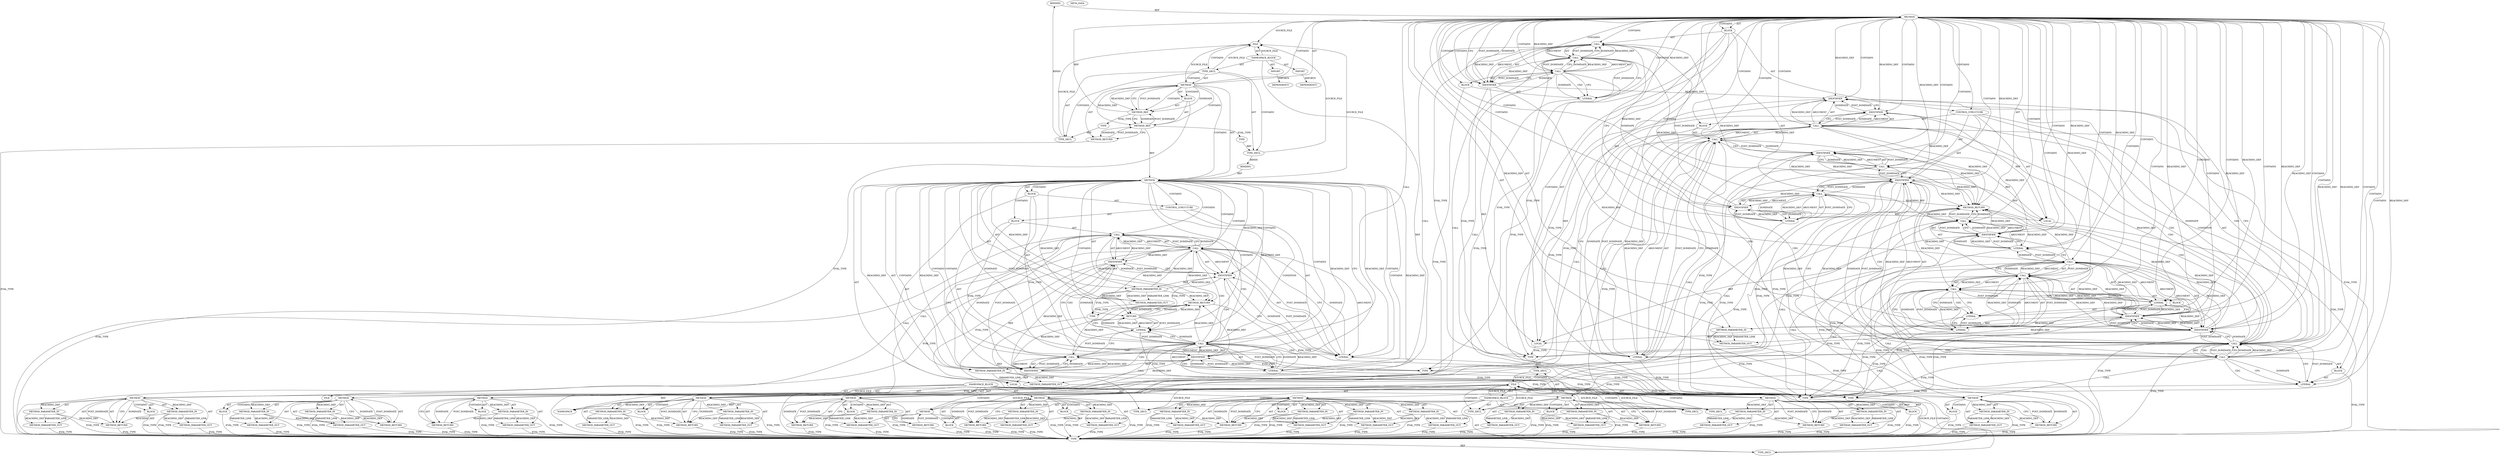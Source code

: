 digraph {
  "21474836480" [label="BINDING" METHOD_FULL_NAME="test" NAME="test" SIGNATURE="void(char*)"];
  "21474836481" [label="BINDING" METHOD_FULL_NAME="main" NAME="main" SIGNATURE="int(int,char**)"];
  "25769803776" [label="BLOCK" ARGUMENT_INDEX="-1" CODE="{
	char buf[MAXSIZE];
	for(int i=0; i<MAXSIZE; i++){
		buf[i] = 0;	
	}
	memccpy(buf, str, 0, MAXSIZE-1);
	printf(\"results: %s\\n\", buf);
}" COLUMN_NUMBER="21" LINE_NUMBER="6" ORDER="2" TYPE_FULL_NAME="void"];
  "25769803777" [label="BLOCK" ARGUMENT_INDEX="1" CODE="<empty>" COLUMN_NUMBER="11" LINE_NUMBER="7" ORDER="1" TYPE_FULL_NAME="ANY"];
  "25769803778" [label="BLOCK" ARGUMENT_INDEX="1" CODE="<empty>" COLUMN_NUMBER="17" LINE_NUMBER="8" ORDER="1" TYPE_FULL_NAME="ANY"];
  "25769803779" [label="BLOCK" ARGUMENT_INDEX="-1" CODE="{
		buf[i] = 0;	
	}" COLUMN_NUMBER="30" LINE_NUMBER="8" ORDER="5" TYPE_FULL_NAME="void"];
  "25769803780" [label="BLOCK" ARGUMENT_INDEX="1" CODE="<empty>" COLUMN_NUMBER="23" LINE_NUMBER="11" ORDER="1" TYPE_FULL_NAME="ANY"];
  "25769803781" [label="BLOCK" ARGUMENT_INDEX="-1" CODE="{
	char *userstr;
	if(argc > 1){
		userstr = argv[1];
		test(userstr);
	}
	return 0;
}" COLUMN_NUMBER="32" LINE_NUMBER="15" ORDER="3" TYPE_FULL_NAME="void"];
  "25769803782" [label="BLOCK" ARGUMENT_INDEX="-1" CODE="{
		userstr = argv[1];
		test(userstr);
	}" COLUMN_NUMBER="14" LINE_NUMBER="17" ORDER="2" TYPE_FULL_NAME="void"];
  "25769803783" [label="BLOCK" ARGUMENT_INDEX="-1" CODE="<empty>" COLUMN_NUMBER="1" LINE_NUMBER="1" ORDER="1" TYPE_FULL_NAME="ANY"];
  "25769803784" [label="BLOCK" ARGUMENT_INDEX="-1" CODE="<empty>" ORDER="1" TYPE_FULL_NAME="ANY"];
  "25769803785" [label="BLOCK" ARGUMENT_INDEX="1" CODE="<empty>" ORDER="1" TYPE_FULL_NAME="ANY"];
  "25769803786" [label="BLOCK" ARGUMENT_INDEX="1" CODE="<empty>" ORDER="1" TYPE_FULL_NAME="ANY"];
  "25769803787" [label="BLOCK" ARGUMENT_INDEX="1" CODE="<empty>" ORDER="1" TYPE_FULL_NAME="ANY"];
  "25769803788" [label="BLOCK" ARGUMENT_INDEX="1" CODE="<empty>" ORDER="1" TYPE_FULL_NAME="ANY"];
  "25769803789" [label="BLOCK" ARGUMENT_INDEX="1" CODE="<empty>" ORDER="1" TYPE_FULL_NAME="ANY"];
  "25769803790" [label="BLOCK" ARGUMENT_INDEX="1" CODE="<empty>" ORDER="1" TYPE_FULL_NAME="ANY"];
  "25769803791" [label="BLOCK" ARGUMENT_INDEX="1" CODE="<empty>" ORDER="1" TYPE_FULL_NAME="ANY"];
  "25769803792" [label="BLOCK" ARGUMENT_INDEX="1" CODE="<empty>" ORDER="1" TYPE_FULL_NAME="ANY"];
  "25769803793" [label="BLOCK" ARGUMENT_INDEX="1" CODE="<empty>" ORDER="1" TYPE_FULL_NAME="ANY"];
  "25769803794" [label="BLOCK" ARGUMENT_INDEX="1" CODE="<empty>" ORDER="1" TYPE_FULL_NAME="ANY"];
  "30064771072" [label="CALL" ARGUMENT_INDEX="2" CODE="buf[MAXSIZE]" COLUMN_NUMBER="7" DISPATCH_TYPE="STATIC_DISPATCH" LINE_NUMBER="7" METHOD_FULL_NAME="<operator>.assignment" NAME="<operator>.assignment" ORDER="2" SIGNATURE="" TYPE_FULL_NAME="char[40]"];
  "30064771073" [label="CALL" ARGUMENT_INDEX="2" CODE="buf[MAXSIZE]" COLUMN_NUMBER="7" DISPATCH_TYPE="STATIC_DISPATCH" LINE_NUMBER="7" METHOD_FULL_NAME="<operator>.alloc" NAME="<operator>.alloc" ORDER="2" SIGNATURE="" TYPE_FULL_NAME="char[40]"];
  "30064771074" [label="CALL" ARGUMENT_INDEX="1" CODE="MAXSIZE" COLUMN_NUMBER="11" DISPATCH_TYPE="INLINED" LINE_NUMBER="7" METHOD_FULL_NAME="memccpy-fix1.c:4:4:MAXSIZE:0" NAME="MAXSIZE" ORDER="1" SIGNATURE="" TYPE_FULL_NAME="int"];
  "30064771075" [label="CALL" ARGUMENT_INDEX="1" CODE="i=0" COLUMN_NUMBER="10" DISPATCH_TYPE="STATIC_DISPATCH" LINE_NUMBER="8" METHOD_FULL_NAME="<operator>.assignment" NAME="<operator>.assignment" ORDER="2" SIGNATURE="" TYPE_FULL_NAME="int"];
  "30064771076" [label="CALL" ARGUMENT_INDEX="-1" CODE="i<MAXSIZE" COLUMN_NUMBER="15" DISPATCH_TYPE="STATIC_DISPATCH" LINE_NUMBER="8" METHOD_FULL_NAME="<operator>.lessThan" NAME="<operator>.lessThan" ORDER="3" SIGNATURE="" TYPE_FULL_NAME="ANY"];
  "30064771077" [label="CALL" ARGUMENT_INDEX="2" CODE="MAXSIZE" COLUMN_NUMBER="17" DISPATCH_TYPE="INLINED" LINE_NUMBER="8" METHOD_FULL_NAME="memccpy-fix1.c:4:4:MAXSIZE:0" NAME="MAXSIZE" ORDER="2" SIGNATURE="" TYPE_FULL_NAME="int"];
  "30064771078" [label="CALL" ARGUMENT_INDEX="-1" CODE="i++" COLUMN_NUMBER="26" DISPATCH_TYPE="STATIC_DISPATCH" LINE_NUMBER="8" METHOD_FULL_NAME="<operator>.postIncrement" NAME="<operator>.postIncrement" ORDER="4" SIGNATURE="" TYPE_FULL_NAME="ANY"];
  "30064771079" [label="CALL" ARGUMENT_INDEX="-1" CODE="buf[i] = 0" COLUMN_NUMBER="3" DISPATCH_TYPE="STATIC_DISPATCH" LINE_NUMBER="9" METHOD_FULL_NAME="<operator>.assignment" NAME="<operator>.assignment" ORDER="1" SIGNATURE="" TYPE_FULL_NAME="ANY"];
  "30064771080" [label="CALL" ARGUMENT_INDEX="1" CODE="buf[i]" COLUMN_NUMBER="3" DISPATCH_TYPE="STATIC_DISPATCH" LINE_NUMBER="9" METHOD_FULL_NAME="<operator>.indirectIndexAccess" NAME="<operator>.indirectIndexAccess" ORDER="1" SIGNATURE="" TYPE_FULL_NAME="ANY"];
  "30064771081" [label="CALL" ARGUMENT_INDEX="-1" CODE="memccpy(buf, str, 0, MAXSIZE-1)" COLUMN_NUMBER="2" DISPATCH_TYPE="STATIC_DISPATCH" LINE_NUMBER="11" METHOD_FULL_NAME="memccpy" NAME="memccpy" ORDER="4" SIGNATURE="" TYPE_FULL_NAME="ANY"];
  "30064771082" [label="CALL" ARGUMENT_INDEX="4" CODE="MAXSIZE-1" COLUMN_NUMBER="23" DISPATCH_TYPE="STATIC_DISPATCH" LINE_NUMBER="11" METHOD_FULL_NAME="<operator>.subtraction" NAME="<operator>.subtraction" ORDER="4" SIGNATURE="" TYPE_FULL_NAME="ANY"];
  "30064771083" [label="CALL" ARGUMENT_INDEX="1" CODE="MAXSIZE" COLUMN_NUMBER="23" DISPATCH_TYPE="INLINED" LINE_NUMBER="11" METHOD_FULL_NAME="memccpy-fix1.c:4:4:MAXSIZE:0" NAME="MAXSIZE" ORDER="1" SIGNATURE="" TYPE_FULL_NAME="int"];
  "30064771084" [label="CALL" ARGUMENT_INDEX="-1" CODE="printf(\"results: %s\\n\", buf)" COLUMN_NUMBER="2" DISPATCH_TYPE="STATIC_DISPATCH" LINE_NUMBER="12" METHOD_FULL_NAME="printf" NAME="printf" ORDER="5" SIGNATURE="" TYPE_FULL_NAME="ANY"];
  "30064771085" [label="CALL" ARGUMENT_INDEX="-1" CODE="argc > 1" COLUMN_NUMBER="5" DISPATCH_TYPE="STATIC_DISPATCH" LINE_NUMBER="17" METHOD_FULL_NAME="<operator>.greaterThan" NAME="<operator>.greaterThan" ORDER="1" SIGNATURE="" TYPE_FULL_NAME="ANY"];
  "30064771086" [label="CALL" ARGUMENT_INDEX="-1" CODE="userstr = argv[1]" COLUMN_NUMBER="3" DISPATCH_TYPE="STATIC_DISPATCH" LINE_NUMBER="18" METHOD_FULL_NAME="<operator>.assignment" NAME="<operator>.assignment" ORDER="1" SIGNATURE="" TYPE_FULL_NAME="ANY"];
  "30064771087" [label="CALL" ARGUMENT_INDEX="2" CODE="argv[1]" COLUMN_NUMBER="13" DISPATCH_TYPE="STATIC_DISPATCH" LINE_NUMBER="18" METHOD_FULL_NAME="<operator>.indirectIndexAccess" NAME="<operator>.indirectIndexAccess" ORDER="2" SIGNATURE="" TYPE_FULL_NAME="ANY"];
  "30064771088" [label="CALL" ARGUMENT_INDEX="-1" CODE="test(userstr)" COLUMN_NUMBER="3" DISPATCH_TYPE="STATIC_DISPATCH" LINE_NUMBER="19" METHOD_FULL_NAME="test" NAME="test" ORDER="2" SIGNATURE="" TYPE_FULL_NAME="void"];
  "47244640256" [label="CONTROL_STRUCTURE" ARGUMENT_INDEX="-1" CODE="for (int i=0;i<MAXSIZE;i++)" COLUMN_NUMBER="2" CONTROL_STRUCTURE_TYPE="FOR" LINE_NUMBER="8" ORDER="3" PARSER_TYPE_NAME="CASTForStatement"];
  "47244640257" [label="CONTROL_STRUCTURE" ARGUMENT_INDEX="1" CODE="if(argc > 1){
		userstr = argv[1];
		test(userstr);
	}" COLUMN_NUMBER="2" CONTROL_STRUCTURE_TYPE="IF" LINE_NUMBER="17" ORDER="2" PARSER_TYPE_NAME="CASTIfStatement"];
  "51539607552" [label="DEPENDENCY" DEPENDENCY_GROUP_ID="stdio.h" NAME="stdio.h" VERSION="include"];
  "51539607553" [label="DEPENDENCY" DEPENDENCY_GROUP_ID="string.h" NAME="string.h" VERSION="include"];
  "60129542144" [label="FILE" CODE="<empty>" CONTENT="<empty>" NAME="memccpy-fix1.c" ORDER="0"];
  "60129542145" [label="FILE" CODE="<empty>" CONTENT="<empty>" NAME="<includes>" ORDER="1"];
  "60129542146" [label="FILE" CODE="<empty>" CONTENT="<empty>" NAME="<unknown>" ORDER="0"];
  "68719476736" [label="IDENTIFIER" ARGUMENT_INDEX="1" CODE="buf" COLUMN_NUMBER="7" LINE_NUMBER="7" NAME="buf" ORDER="1" TYPE_FULL_NAME="char[40]"];
  "68719476737" [label="IDENTIFIER" ARGUMENT_INDEX="1" CODE="i" COLUMN_NUMBER="10" LINE_NUMBER="8" NAME="i" ORDER="1" TYPE_FULL_NAME="int"];
  "68719476738" [label="IDENTIFIER" ARGUMENT_INDEX="1" CODE="i" COLUMN_NUMBER="15" LINE_NUMBER="8" NAME="i" ORDER="1" TYPE_FULL_NAME="int"];
  "68719476739" [label="IDENTIFIER" ARGUMENT_INDEX="1" CODE="i" COLUMN_NUMBER="26" LINE_NUMBER="8" NAME="i" ORDER="1" TYPE_FULL_NAME="int"];
  "68719476740" [label="IDENTIFIER" ARGUMENT_INDEX="1" CODE="buf" COLUMN_NUMBER="3" LINE_NUMBER="9" NAME="buf" ORDER="1" TYPE_FULL_NAME="char[40]"];
  "68719476741" [label="IDENTIFIER" ARGUMENT_INDEX="2" CODE="i" COLUMN_NUMBER="7" LINE_NUMBER="9" NAME="i" ORDER="2" TYPE_FULL_NAME="int"];
  "68719476742" [label="IDENTIFIER" ARGUMENT_INDEX="1" CODE="buf" COLUMN_NUMBER="10" LINE_NUMBER="11" NAME="buf" ORDER="1" TYPE_FULL_NAME="char[40]"];
  "68719476743" [label="IDENTIFIER" ARGUMENT_INDEX="2" CODE="str" COLUMN_NUMBER="15" LINE_NUMBER="11" NAME="str" ORDER="2" TYPE_FULL_NAME="char*"];
  "68719476744" [label="IDENTIFIER" ARGUMENT_INDEX="2" CODE="buf" COLUMN_NUMBER="26" LINE_NUMBER="12" NAME="buf" ORDER="2" TYPE_FULL_NAME="char[40]"];
  "68719476745" [label="IDENTIFIER" ARGUMENT_INDEX="1" CODE="argc" COLUMN_NUMBER="5" LINE_NUMBER="17" NAME="argc" ORDER="1" TYPE_FULL_NAME="int"];
  "68719476746" [label="IDENTIFIER" ARGUMENT_INDEX="1" CODE="userstr" COLUMN_NUMBER="3" LINE_NUMBER="18" NAME="userstr" ORDER="1" TYPE_FULL_NAME="char*"];
  "68719476747" [label="IDENTIFIER" ARGUMENT_INDEX="1" CODE="argv" COLUMN_NUMBER="13" LINE_NUMBER="18" NAME="argv" ORDER="1" TYPE_FULL_NAME="char**"];
  "68719476748" [label="IDENTIFIER" ARGUMENT_INDEX="1" CODE="userstr" COLUMN_NUMBER="8" LINE_NUMBER="19" NAME="userstr" ORDER="1" TYPE_FULL_NAME="char*"];
  "73014444032" [label="IMPORT" CODE="#include <stdio.h>" COLUMN_NUMBER="1" IMPORTED_AS="stdio.h" IMPORTED_ENTITY="stdio.h" LINE_NUMBER="1" ORDER="1"];
  "73014444033" [label="IMPORT" CODE="#include <string.h>" COLUMN_NUMBER="1" IMPORTED_AS="string.h" IMPORTED_ENTITY="string.h" LINE_NUMBER="2" ORDER="2"];
  "90194313216" [label="LITERAL" ARGUMENT_INDEX="1" CODE="40" COLUMN_NUMBER="11" LINE_NUMBER="7" ORDER="1" TYPE_FULL_NAME="int"];
  "90194313217" [label="LITERAL" ARGUMENT_INDEX="2" CODE="0" COLUMN_NUMBER="12" LINE_NUMBER="8" ORDER="2" TYPE_FULL_NAME="int"];
  "90194313218" [label="LITERAL" ARGUMENT_INDEX="1" CODE="40" COLUMN_NUMBER="17" LINE_NUMBER="8" ORDER="1" TYPE_FULL_NAME="int"];
  "90194313219" [label="LITERAL" ARGUMENT_INDEX="2" CODE="0" COLUMN_NUMBER="12" LINE_NUMBER="9" ORDER="2" TYPE_FULL_NAME="int"];
  "90194313220" [label="LITERAL" ARGUMENT_INDEX="3" CODE="0" COLUMN_NUMBER="20" LINE_NUMBER="11" ORDER="3" TYPE_FULL_NAME="int"];
  "90194313221" [label="LITERAL" ARGUMENT_INDEX="1" CODE="40" COLUMN_NUMBER="23" LINE_NUMBER="11" ORDER="1" TYPE_FULL_NAME="int"];
  "90194313222" [label="LITERAL" ARGUMENT_INDEX="2" CODE="1" COLUMN_NUMBER="31" LINE_NUMBER="11" ORDER="2" TYPE_FULL_NAME="int"];
  "90194313223" [label="LITERAL" ARGUMENT_INDEX="1" CODE="\"results: %s\\n\"" COLUMN_NUMBER="9" LINE_NUMBER="12" ORDER="1" TYPE_FULL_NAME="char*"];
  "90194313224" [label="LITERAL" ARGUMENT_INDEX="2" CODE="1" COLUMN_NUMBER="12" LINE_NUMBER="17" ORDER="2" TYPE_FULL_NAME="int"];
  "90194313225" [label="LITERAL" ARGUMENT_INDEX="2" CODE="1" COLUMN_NUMBER="18" LINE_NUMBER="18" ORDER="2" TYPE_FULL_NAME="int"];
  "90194313226" [label="LITERAL" ARGUMENT_INDEX="-1" CODE="0" COLUMN_NUMBER="9" LINE_NUMBER="21" ORDER="1" TYPE_FULL_NAME="int"];
  "94489280512" [label="LOCAL" CODE="char buf[MAXSIZE]" COLUMN_NUMBER="7" GENERIC_SIGNATURE="<empty>" LINE_NUMBER="7" NAME="buf" ORDER="1" TYPE_FULL_NAME="char[40]"];
  "94489280513" [label="LOCAL" CODE="int i" COLUMN_NUMBER="10" GENERIC_SIGNATURE="<empty>" LINE_NUMBER="8" NAME="i" ORDER="1" TYPE_FULL_NAME="int"];
  "94489280514" [label="LOCAL" CODE="char *userstr" COLUMN_NUMBER="7" GENERIC_SIGNATURE="<empty>" LINE_NUMBER="16" NAME="userstr" ORDER="1" TYPE_FULL_NAME="char*"];
  "107374182400" [label="META_DATA" LANGUAGE="NEWC" OVERLAYS="base;controlflow;typerel;callgraph;dataflowOss" ROOT="/tmp/tmp.pUKGQmocYI" VERSION="0.1"];
  "111669149696" [label="METHOD" AST_PARENT_FULL_NAME="memccpy-fix1.c:<global>" AST_PARENT_TYPE="TYPE_DECL" CODE="void test(char *str){
	char buf[MAXSIZE];
	for(int i=0; i<MAXSIZE; i++){
		buf[i] = 0;	
	}
	memccpy(buf, str, 0, MAXSIZE-1);
	printf(\"results: %s\\n\", buf);
}" COLUMN_NUMBER="1" COLUMN_NUMBER_END="10" FILENAME="memccpy-fix1.c" FULL_NAME="test" GENERIC_SIGNATURE="<empty>" IS_EXTERNAL="false" LINE_NUMBER="6" LINE_NUMBER_END="13" NAME="test" ORDER="1" SIGNATURE="void(char*)"];
  "111669149697" [label="METHOD" AST_PARENT_FULL_NAME="memccpy-fix1.c:<global>" AST_PARENT_TYPE="TYPE_DECL" CODE="<global>" COLUMN_NUMBER="1" COLUMN_NUMBER_END="10" FILENAME="memccpy-fix1.c" FULL_NAME="memccpy-fix1.c:<global>" GENERIC_SIGNATURE="<empty>" IS_EXTERNAL="false" LINE_NUMBER="1" LINE_NUMBER_END="22" NAME="<global>" ORDER="1" SIGNATURE=""];
  "111669149698" [label="METHOD" AST_PARENT_FULL_NAME="memccpy-fix1.c:<global>" AST_PARENT_TYPE="TYPE_DECL" CODE="int main(int argc, char **argv){
	char *userstr;
	if(argc > 1){
		userstr = argv[1];
		test(userstr);
	}
	return 0;
}" COLUMN_NUMBER="1" COLUMN_NUMBER_END="1" FILENAME="memccpy-fix1.c" FULL_NAME="main" GENERIC_SIGNATURE="<empty>" IS_EXTERNAL="false" LINE_NUMBER="15" LINE_NUMBER_END="22" NAME="main" ORDER="1" SIGNATURE="int(int,char**)"];
  "111669149699" [label="METHOD" AST_PARENT_FULL_NAME="<includes>:<global>" AST_PARENT_TYPE="NAMESPACE_BLOCK" CODE="<global>" FILENAME="<includes>" FULL_NAME="<includes>:<global>" GENERIC_SIGNATURE="<empty>" IS_EXTERNAL="false" LINE_NUMBER="1" NAME="<global>" ORDER="1" SIGNATURE=""];
  "111669149700" [label="METHOD" AST_PARENT_FULL_NAME="<global>" AST_PARENT_TYPE="NAMESPACE_BLOCK" CODE="<empty>" FILENAME="<empty>" FULL_NAME="<operator>.assignment" GENERIC_SIGNATURE="<empty>" IS_EXTERNAL="true" NAME="<operator>.assignment" ORDER="0" SIGNATURE=""];
  "111669149701" [label="METHOD" AST_PARENT_FULL_NAME="<global>" AST_PARENT_TYPE="NAMESPACE_BLOCK" CODE="<empty>" FILENAME="<empty>" FULL_NAME="<operator>.alloc" GENERIC_SIGNATURE="<empty>" IS_EXTERNAL="true" NAME="<operator>.alloc" ORDER="0" SIGNATURE=""];
  "111669149702" [label="METHOD" AST_PARENT_FULL_NAME="<global>" AST_PARENT_TYPE="NAMESPACE_BLOCK" CODE="<empty>" FILENAME="memccpy-fix1.c" FULL_NAME="memccpy-fix1.c:4:4:MAXSIZE:0" GENERIC_SIGNATURE="<empty>" IS_EXTERNAL="true" LINE_NUMBER="4" LINE_NUMBER_END="4" NAME="MAXSIZE" ORDER="0" SIGNATURE=""];
  "111669149703" [label="METHOD" AST_PARENT_FULL_NAME="<global>" AST_PARENT_TYPE="NAMESPACE_BLOCK" CODE="<empty>" FILENAME="<empty>" FULL_NAME="<operator>.lessThan" GENERIC_SIGNATURE="<empty>" IS_EXTERNAL="true" NAME="<operator>.lessThan" ORDER="0" SIGNATURE=""];
  "111669149704" [label="METHOD" AST_PARENT_FULL_NAME="<global>" AST_PARENT_TYPE="NAMESPACE_BLOCK" CODE="<empty>" FILENAME="<empty>" FULL_NAME="<operator>.postIncrement" GENERIC_SIGNATURE="<empty>" IS_EXTERNAL="true" NAME="<operator>.postIncrement" ORDER="0" SIGNATURE=""];
  "111669149705" [label="METHOD" AST_PARENT_FULL_NAME="<global>" AST_PARENT_TYPE="NAMESPACE_BLOCK" CODE="<empty>" FILENAME="<empty>" FULL_NAME="<operator>.indirectIndexAccess" GENERIC_SIGNATURE="<empty>" IS_EXTERNAL="true" NAME="<operator>.indirectIndexAccess" ORDER="0" SIGNATURE=""];
  "111669149706" [label="METHOD" AST_PARENT_FULL_NAME="<global>" AST_PARENT_TYPE="NAMESPACE_BLOCK" CODE="<empty>" FILENAME="<empty>" FULL_NAME="memccpy" GENERIC_SIGNATURE="<empty>" IS_EXTERNAL="true" NAME="memccpy" ORDER="0" SIGNATURE=""];
  "111669149707" [label="METHOD" AST_PARENT_FULL_NAME="<global>" AST_PARENT_TYPE="NAMESPACE_BLOCK" CODE="<empty>" FILENAME="<empty>" FULL_NAME="<operator>.subtraction" GENERIC_SIGNATURE="<empty>" IS_EXTERNAL="true" NAME="<operator>.subtraction" ORDER="0" SIGNATURE=""];
  "111669149708" [label="METHOD" AST_PARENT_FULL_NAME="<global>" AST_PARENT_TYPE="NAMESPACE_BLOCK" CODE="<empty>" FILENAME="<empty>" FULL_NAME="printf" GENERIC_SIGNATURE="<empty>" IS_EXTERNAL="true" NAME="printf" ORDER="0" SIGNATURE=""];
  "111669149709" [label="METHOD" AST_PARENT_FULL_NAME="<global>" AST_PARENT_TYPE="NAMESPACE_BLOCK" CODE="<empty>" FILENAME="<empty>" FULL_NAME="<operator>.greaterThan" GENERIC_SIGNATURE="<empty>" IS_EXTERNAL="true" NAME="<operator>.greaterThan" ORDER="0" SIGNATURE=""];
  "115964116992" [label="METHOD_PARAMETER_IN" CODE="char *str" COLUMN_NUMBER="11" EVALUATION_STRATEGY="BY_VALUE" INDEX="1" IS_VARIADIC="false" LINE_NUMBER="6" NAME="str" ORDER="1" TYPE_FULL_NAME="char*"];
  "115964116993" [label="METHOD_PARAMETER_IN" CODE="int argc" COLUMN_NUMBER="10" EVALUATION_STRATEGY="BY_VALUE" INDEX="1" IS_VARIADIC="false" LINE_NUMBER="15" NAME="argc" ORDER="1" TYPE_FULL_NAME="int"];
  "115964116994" [label="METHOD_PARAMETER_IN" CODE="char **argv" COLUMN_NUMBER="20" EVALUATION_STRATEGY="BY_VALUE" INDEX="2" IS_VARIADIC="false" LINE_NUMBER="15" NAME="argv" ORDER="2" TYPE_FULL_NAME="char**"];
  "115964116995" [label="METHOD_PARAMETER_IN" CODE="p1" EVALUATION_STRATEGY="BY_VALUE" INDEX="1" IS_VARIADIC="false" NAME="p1" ORDER="1" TYPE_FULL_NAME="ANY"];
  "115964116996" [label="METHOD_PARAMETER_IN" CODE="p2" EVALUATION_STRATEGY="BY_VALUE" INDEX="2" IS_VARIADIC="false" NAME="p2" ORDER="2" TYPE_FULL_NAME="ANY"];
  "115964116997" [label="METHOD_PARAMETER_IN" CODE="p1" EVALUATION_STRATEGY="BY_VALUE" INDEX="1" IS_VARIADIC="false" NAME="p1" ORDER="1" TYPE_FULL_NAME="ANY"];
  "115964116998" [label="METHOD_PARAMETER_IN" CODE="p0" EVALUATION_STRATEGY="BY_VALUE" INDEX="0" IS_VARIADIC="false" NAME="p0" ORDER="0" TYPE_FULL_NAME="ANY"];
  "115964116999" [label="METHOD_PARAMETER_IN" CODE="p1" EVALUATION_STRATEGY="BY_VALUE" INDEX="1" IS_VARIADIC="false" NAME="p1" ORDER="1" TYPE_FULL_NAME="ANY"];
  "115964117000" [label="METHOD_PARAMETER_IN" CODE="p2" EVALUATION_STRATEGY="BY_VALUE" INDEX="2" IS_VARIADIC="false" NAME="p2" ORDER="2" TYPE_FULL_NAME="ANY"];
  "115964117001" [label="METHOD_PARAMETER_IN" CODE="p1" EVALUATION_STRATEGY="BY_VALUE" INDEX="1" IS_VARIADIC="false" NAME="p1" ORDER="1" TYPE_FULL_NAME="ANY"];
  "115964117002" [label="METHOD_PARAMETER_IN" CODE="p1" EVALUATION_STRATEGY="BY_VALUE" INDEX="1" IS_VARIADIC="false" NAME="p1" ORDER="1" TYPE_FULL_NAME="ANY"];
  "115964117003" [label="METHOD_PARAMETER_IN" CODE="p2" EVALUATION_STRATEGY="BY_VALUE" INDEX="2" IS_VARIADIC="false" NAME="p2" ORDER="2" TYPE_FULL_NAME="ANY"];
  "115964117004" [label="METHOD_PARAMETER_IN" CODE="p1" EVALUATION_STRATEGY="BY_VALUE" INDEX="1" IS_VARIADIC="false" NAME="p1" ORDER="1" TYPE_FULL_NAME="ANY"];
  "115964117005" [label="METHOD_PARAMETER_IN" CODE="p2" EVALUATION_STRATEGY="BY_VALUE" INDEX="2" IS_VARIADIC="false" NAME="p2" ORDER="2" TYPE_FULL_NAME="ANY"];
  "115964117006" [label="METHOD_PARAMETER_IN" CODE="p3" EVALUATION_STRATEGY="BY_VALUE" INDEX="3" IS_VARIADIC="false" NAME="p3" ORDER="3" TYPE_FULL_NAME="ANY"];
  "115964117007" [label="METHOD_PARAMETER_IN" CODE="p4" EVALUATION_STRATEGY="BY_VALUE" INDEX="4" IS_VARIADIC="false" NAME="p4" ORDER="4" TYPE_FULL_NAME="ANY"];
  "115964117008" [label="METHOD_PARAMETER_IN" CODE="p1" EVALUATION_STRATEGY="BY_VALUE" INDEX="1" IS_VARIADIC="false" NAME="p1" ORDER="1" TYPE_FULL_NAME="ANY"];
  "115964117009" [label="METHOD_PARAMETER_IN" CODE="p2" EVALUATION_STRATEGY="BY_VALUE" INDEX="2" IS_VARIADIC="false" NAME="p2" ORDER="2" TYPE_FULL_NAME="ANY"];
  "115964117010" [label="METHOD_PARAMETER_IN" CODE="p1" EVALUATION_STRATEGY="BY_VALUE" INDEX="1" IS_VARIADIC="false" NAME="p1" ORDER="1" TYPE_FULL_NAME="ANY"];
  "115964117011" [label="METHOD_PARAMETER_IN" CODE="p2" EVALUATION_STRATEGY="BY_VALUE" INDEX="2" IS_VARIADIC="false" NAME="p2" ORDER="2" TYPE_FULL_NAME="ANY"];
  "115964117012" [label="METHOD_PARAMETER_IN" CODE="p1" EVALUATION_STRATEGY="BY_VALUE" INDEX="1" IS_VARIADIC="false" NAME="p1" ORDER="1" TYPE_FULL_NAME="ANY"];
  "115964117013" [label="METHOD_PARAMETER_IN" CODE="p2" EVALUATION_STRATEGY="BY_VALUE" INDEX="2" IS_VARIADIC="false" NAME="p2" ORDER="2" TYPE_FULL_NAME="ANY"];
  "120259084288" [label="METHOD_PARAMETER_OUT" CODE="char *str" COLUMN_NUMBER="11" EVALUATION_STRATEGY="BY_VALUE" INDEX="1" IS_VARIADIC="false" LINE_NUMBER="6" NAME="str" ORDER="1" TYPE_FULL_NAME="char*"];
  "120259084289" [label="METHOD_PARAMETER_OUT" CODE="int argc" COLUMN_NUMBER="10" EVALUATION_STRATEGY="BY_VALUE" INDEX="1" IS_VARIADIC="false" LINE_NUMBER="15" NAME="argc" ORDER="1" TYPE_FULL_NAME="int"];
  "120259084290" [label="METHOD_PARAMETER_OUT" CODE="char **argv" COLUMN_NUMBER="20" EVALUATION_STRATEGY="BY_VALUE" INDEX="2" IS_VARIADIC="false" LINE_NUMBER="15" NAME="argv" ORDER="2" TYPE_FULL_NAME="char**"];
  "120259084291" [label="METHOD_PARAMETER_OUT" CODE="p1" EVALUATION_STRATEGY="BY_VALUE" INDEX="1" IS_VARIADIC="false" NAME="p1" ORDER="1" TYPE_FULL_NAME="ANY"];
  "120259084292" [label="METHOD_PARAMETER_OUT" CODE="p2" EVALUATION_STRATEGY="BY_VALUE" INDEX="2" IS_VARIADIC="false" NAME="p2" ORDER="2" TYPE_FULL_NAME="ANY"];
  "120259084293" [label="METHOD_PARAMETER_OUT" CODE="p1" EVALUATION_STRATEGY="BY_VALUE" INDEX="1" IS_VARIADIC="false" NAME="p1" ORDER="1" TYPE_FULL_NAME="ANY"];
  "120259084294" [label="METHOD_PARAMETER_OUT" CODE="p0" EVALUATION_STRATEGY="BY_VALUE" INDEX="0" IS_VARIADIC="false" NAME="p0" ORDER="0" TYPE_FULL_NAME="ANY"];
  "120259084295" [label="METHOD_PARAMETER_OUT" CODE="p1" EVALUATION_STRATEGY="BY_VALUE" INDEX="1" IS_VARIADIC="false" NAME="p1" ORDER="1" TYPE_FULL_NAME="ANY"];
  "120259084296" [label="METHOD_PARAMETER_OUT" CODE="p2" EVALUATION_STRATEGY="BY_VALUE" INDEX="2" IS_VARIADIC="false" NAME="p2" ORDER="2" TYPE_FULL_NAME="ANY"];
  "120259084297" [label="METHOD_PARAMETER_OUT" CODE="p1" EVALUATION_STRATEGY="BY_VALUE" INDEX="1" IS_VARIADIC="false" NAME="p1" ORDER="1" TYPE_FULL_NAME="ANY"];
  "120259084298" [label="METHOD_PARAMETER_OUT" CODE="p1" EVALUATION_STRATEGY="BY_VALUE" INDEX="1" IS_VARIADIC="false" NAME="p1" ORDER="1" TYPE_FULL_NAME="ANY"];
  "120259084299" [label="METHOD_PARAMETER_OUT" CODE="p2" EVALUATION_STRATEGY="BY_VALUE" INDEX="2" IS_VARIADIC="false" NAME="p2" ORDER="2" TYPE_FULL_NAME="ANY"];
  "120259084300" [label="METHOD_PARAMETER_OUT" CODE="p1" EVALUATION_STRATEGY="BY_VALUE" INDEX="1" IS_VARIADIC="false" NAME="p1" ORDER="1" TYPE_FULL_NAME="ANY"];
  "120259084301" [label="METHOD_PARAMETER_OUT" CODE="p2" EVALUATION_STRATEGY="BY_VALUE" INDEX="2" IS_VARIADIC="false" NAME="p2" ORDER="2" TYPE_FULL_NAME="ANY"];
  "120259084302" [label="METHOD_PARAMETER_OUT" CODE="p3" EVALUATION_STRATEGY="BY_VALUE" INDEX="3" IS_VARIADIC="false" NAME="p3" ORDER="3" TYPE_FULL_NAME="ANY"];
  "120259084303" [label="METHOD_PARAMETER_OUT" CODE="p4" EVALUATION_STRATEGY="BY_VALUE" INDEX="4" IS_VARIADIC="false" NAME="p4" ORDER="4" TYPE_FULL_NAME="ANY"];
  "120259084304" [label="METHOD_PARAMETER_OUT" CODE="p1" EVALUATION_STRATEGY="BY_VALUE" INDEX="1" IS_VARIADIC="false" NAME="p1" ORDER="1" TYPE_FULL_NAME="ANY"];
  "120259084305" [label="METHOD_PARAMETER_OUT" CODE="p2" EVALUATION_STRATEGY="BY_VALUE" INDEX="2" IS_VARIADIC="false" NAME="p2" ORDER="2" TYPE_FULL_NAME="ANY"];
  "120259084306" [label="METHOD_PARAMETER_OUT" CODE="p1" EVALUATION_STRATEGY="BY_VALUE" INDEX="1" IS_VARIADIC="false" NAME="p1" ORDER="1" TYPE_FULL_NAME="ANY"];
  "120259084307" [label="METHOD_PARAMETER_OUT" CODE="p2" EVALUATION_STRATEGY="BY_VALUE" INDEX="2" IS_VARIADIC="false" NAME="p2" ORDER="2" TYPE_FULL_NAME="ANY"];
  "120259084308" [label="METHOD_PARAMETER_OUT" CODE="p1" EVALUATION_STRATEGY="BY_VALUE" INDEX="1" IS_VARIADIC="false" NAME="p1" ORDER="1" TYPE_FULL_NAME="ANY"];
  "120259084309" [label="METHOD_PARAMETER_OUT" CODE="p2" EVALUATION_STRATEGY="BY_VALUE" INDEX="2" IS_VARIADIC="false" NAME="p2" ORDER="2" TYPE_FULL_NAME="ANY"];
  "124554051584" [label="METHOD_REF" ARGUMENT_INDEX="1" CODE="test" COLUMN_NUMBER="1" LINE_NUMBER="6" METHOD_FULL_NAME="test" ORDER="1" TYPE_FULL_NAME="test"];
  "124554051585" [label="METHOD_REF" ARGUMENT_INDEX="2" CODE="main" COLUMN_NUMBER="1" LINE_NUMBER="15" METHOD_FULL_NAME="main" ORDER="2" TYPE_FULL_NAME="main"];
  "128849018880" [label="METHOD_RETURN" CODE="RET" COLUMN_NUMBER="1" EVALUATION_STRATEGY="BY_VALUE" LINE_NUMBER="6" ORDER="3" TYPE_FULL_NAME="void"];
  "128849018881" [label="METHOD_RETURN" CODE="RET" COLUMN_NUMBER="1" EVALUATION_STRATEGY="BY_VALUE" LINE_NUMBER="15" ORDER="4" TYPE_FULL_NAME="int"];
  "128849018882" [label="METHOD_RETURN" CODE="RET" COLUMN_NUMBER="1" EVALUATION_STRATEGY="BY_VALUE" LINE_NUMBER="1" ORDER="2" TYPE_FULL_NAME="ANY"];
  "128849018883" [label="METHOD_RETURN" CODE="RET" EVALUATION_STRATEGY="BY_VALUE" LINE_NUMBER="1" ORDER="2" TYPE_FULL_NAME="ANY"];
  "128849018884" [label="METHOD_RETURN" CODE="RET" EVALUATION_STRATEGY="BY_VALUE" ORDER="2" TYPE_FULL_NAME="ANY"];
  "128849018885" [label="METHOD_RETURN" CODE="RET" EVALUATION_STRATEGY="BY_VALUE" ORDER="2" TYPE_FULL_NAME="ANY"];
  "128849018886" [label="METHOD_RETURN" CODE="RET" EVALUATION_STRATEGY="BY_VALUE" ORDER="2" TYPE_FULL_NAME="ANY"];
  "128849018887" [label="METHOD_RETURN" CODE="RET" EVALUATION_STRATEGY="BY_VALUE" ORDER="2" TYPE_FULL_NAME="ANY"];
  "128849018888" [label="METHOD_RETURN" CODE="RET" EVALUATION_STRATEGY="BY_VALUE" ORDER="2" TYPE_FULL_NAME="ANY"];
  "128849018889" [label="METHOD_RETURN" CODE="RET" EVALUATION_STRATEGY="BY_VALUE" ORDER="2" TYPE_FULL_NAME="ANY"];
  "128849018890" [label="METHOD_RETURN" CODE="RET" EVALUATION_STRATEGY="BY_VALUE" ORDER="2" TYPE_FULL_NAME="ANY"];
  "128849018891" [label="METHOD_RETURN" CODE="RET" EVALUATION_STRATEGY="BY_VALUE" ORDER="2" TYPE_FULL_NAME="ANY"];
  "128849018892" [label="METHOD_RETURN" CODE="RET" EVALUATION_STRATEGY="BY_VALUE" ORDER="2" TYPE_FULL_NAME="ANY"];
  "128849018893" [label="METHOD_RETURN" CODE="RET" EVALUATION_STRATEGY="BY_VALUE" ORDER="2" TYPE_FULL_NAME="ANY"];
  "137438953472" [label="NAMESPACE" CODE="<empty>" NAME="<global>" ORDER="-1"];
  "141733920768" [label="NAMESPACE_BLOCK" CODE="<empty>" FILENAME="<unknown>" FULL_NAME="<global>" NAME="<global>" ORDER="1"];
  "141733920769" [label="NAMESPACE_BLOCK" CODE="<empty>" FILENAME="memccpy-fix1.c" FULL_NAME="memccpy-fix1.c:<global>" NAME="<global>" ORDER="1"];
  "141733920770" [label="NAMESPACE_BLOCK" CODE="<empty>" FILENAME="<includes>" FULL_NAME="<includes>:<global>" NAME="<global>" ORDER="1"];
  "146028888064" [label="RETURN" ARGUMENT_INDEX="-1" CODE="return 0;" COLUMN_NUMBER="2" LINE_NUMBER="21" ORDER="3"];
  "163208757248" [label="TYPE" FULL_NAME="ANY" NAME="ANY" TYPE_DECL_FULL_NAME="ANY"];
  "163208757249" [label="TYPE" FULL_NAME="char*" NAME="char*" TYPE_DECL_FULL_NAME="char*"];
  "163208757250" [label="TYPE" FULL_NAME="char**" NAME="char**" TYPE_DECL_FULL_NAME="char**"];
  "163208757251" [label="TYPE" FULL_NAME="char[40]" NAME="char[40]" TYPE_DECL_FULL_NAME="char[40]"];
  "163208757252" [label="TYPE" FULL_NAME="int" NAME="int" TYPE_DECL_FULL_NAME="int"];
  "163208757253" [label="TYPE" FULL_NAME="main" NAME="main" TYPE_DECL_FULL_NAME="main"];
  "163208757254" [label="TYPE" FULL_NAME="test" NAME="test" TYPE_DECL_FULL_NAME="test"];
  "163208757255" [label="TYPE" FULL_NAME="void" NAME="void" TYPE_DECL_FULL_NAME="void"];
  "171798691840" [label="TYPE_DECL" AST_PARENT_FULL_NAME="memccpy-fix1.c:<global>" AST_PARENT_TYPE="TYPE_DECL" CODE="test" COLUMN_NUMBER="1" FILENAME="memccpy-fix1.c" FULL_NAME="test" GENERIC_SIGNATURE="<empty>" IS_EXTERNAL="false" LINE_NUMBER="6" NAME="test" ORDER="1"];
  "171798691841" [label="TYPE_DECL" AST_PARENT_FULL_NAME="memccpy-fix1.c:<global>" AST_PARENT_TYPE="TYPE_DECL" CODE="main" COLUMN_NUMBER="1" FILENAME="memccpy-fix1.c" FULL_NAME="main" GENERIC_SIGNATURE="<empty>" IS_EXTERNAL="false" LINE_NUMBER="15" NAME="main" ORDER="1"];
  "171798691842" [label="TYPE_DECL" AST_PARENT_FULL_NAME="memccpy-fix1.c:<global>" AST_PARENT_TYPE="NAMESPACE_BLOCK" CODE="<global>" COLUMN_NUMBER="1" FILENAME="memccpy-fix1.c" FULL_NAME="memccpy-fix1.c:<global>" GENERIC_SIGNATURE="<empty>" IS_EXTERNAL="false" LINE_NUMBER="1" NAME="<global>" ORDER="3"];
  "171798691843" [label="TYPE_DECL" AST_PARENT_FULL_NAME="<includes>:<global>" AST_PARENT_TYPE="NAMESPACE_BLOCK" CODE="ANY" FILENAME="<includes>" FULL_NAME="ANY" GENERIC_SIGNATURE="<empty>" IS_EXTERNAL="true" NAME="ANY" ORDER="-1"];
  "171798691844" [label="TYPE_DECL" AST_PARENT_FULL_NAME="<includes>:<global>" AST_PARENT_TYPE="NAMESPACE_BLOCK" CODE="char*" FILENAME="<includes>" FULL_NAME="char*" GENERIC_SIGNATURE="<empty>" IS_EXTERNAL="true" NAME="char*" ORDER="-1"];
  "171798691845" [label="TYPE_DECL" AST_PARENT_FULL_NAME="<includes>:<global>" AST_PARENT_TYPE="NAMESPACE_BLOCK" CODE="char**" FILENAME="<includes>" FULL_NAME="char**" GENERIC_SIGNATURE="<empty>" IS_EXTERNAL="true" NAME="char**" ORDER="-1"];
  "171798691846" [label="TYPE_DECL" AST_PARENT_FULL_NAME="<includes>:<global>" AST_PARENT_TYPE="NAMESPACE_BLOCK" CODE="char[40]" FILENAME="<includes>" FULL_NAME="char[40]" GENERIC_SIGNATURE="<empty>" IS_EXTERNAL="true" NAME="char[40]" ORDER="-1"];
  "171798691847" [label="TYPE_DECL" AST_PARENT_FULL_NAME="<includes>:<global>" AST_PARENT_TYPE="NAMESPACE_BLOCK" CODE="int" FILENAME="<includes>" FULL_NAME="int" GENERIC_SIGNATURE="<empty>" IS_EXTERNAL="true" NAME="int" ORDER="-1"];
  "171798691848" [label="TYPE_DECL" AST_PARENT_FULL_NAME="<includes>:<global>" AST_PARENT_TYPE="NAMESPACE_BLOCK" CODE="void" FILENAME="<includes>" FULL_NAME="void" GENERIC_SIGNATURE="<empty>" IS_EXTERNAL="true" NAME="void" ORDER="-1"];
  "21474836480" -> "111669149696" [label="REF" ];
  "21474836481" -> "111669149698" [label="REF" ];
  "25769803776" -> "94489280512" [label="AST" ];
  "25769803776" -> "30064771072" [label="AST" ];
  "25769803776" -> "47244640256" [label="AST" ];
  "25769803776" -> "30064771081" [label="AST" ];
  "25769803776" -> "30064771084" [label="AST" ];
  "25769803776" -> "163208757255" [label="EVAL_TYPE" ];
  "25769803777" -> "90194313216" [label="AST" ];
  "25769803777" -> "163208757248" [label="EVAL_TYPE" ];
  "25769803778" -> "90194313218" [label="AST" ];
  "25769803778" -> "163208757248" [label="EVAL_TYPE" ];
  "25769803779" -> "30064771079" [label="AST" ];
  "25769803779" -> "163208757255" [label="EVAL_TYPE" ];
  "25769803780" -> "90194313221" [label="AST" ];
  "25769803780" -> "163208757248" [label="EVAL_TYPE" ];
  "25769803781" -> "94489280514" [label="AST" ];
  "25769803781" -> "47244640257" [label="AST" ];
  "25769803781" -> "146028888064" [label="AST" ];
  "25769803781" -> "163208757255" [label="EVAL_TYPE" ];
  "25769803782" -> "30064771086" [label="AST" ];
  "25769803782" -> "30064771088" [label="AST" ];
  "25769803782" -> "163208757255" [label="EVAL_TYPE" ];
  "25769803783" -> "124554051584" [label="AST" ];
  "25769803783" -> "124554051585" [label="AST" ];
  "25769803783" -> "163208757248" [label="EVAL_TYPE" ];
  "25769803784" -> "163208757248" [label="EVAL_TYPE" ];
  "25769803785" -> "163208757248" [label="EVAL_TYPE" ];
  "25769803786" -> "163208757248" [label="EVAL_TYPE" ];
  "25769803787" -> "163208757248" [label="EVAL_TYPE" ];
  "25769803788" -> "163208757248" [label="EVAL_TYPE" ];
  "25769803789" -> "163208757248" [label="EVAL_TYPE" ];
  "25769803790" -> "163208757248" [label="EVAL_TYPE" ];
  "25769803791" -> "163208757248" [label="EVAL_TYPE" ];
  "25769803792" -> "163208757248" [label="EVAL_TYPE" ];
  "25769803793" -> "163208757248" [label="EVAL_TYPE" ];
  "25769803794" -> "163208757248" [label="EVAL_TYPE" ];
  "30064771072" -> "68719476736" [label="ARGUMENT" ];
  "30064771072" -> "30064771073" [label="ARGUMENT" ];
  "30064771072" -> "68719476736" [label="AST" ];
  "30064771072" -> "30064771073" [label="AST" ];
  "30064771072" -> "111669149700" [label="CALL" ];
  "30064771072" -> "68719476737" [label="CFG" ];
  "30064771072" -> "68719476737" [label="DOMINATE" ];
  "30064771072" -> "163208757251" [label="EVAL_TYPE" ];
  "30064771072" -> "30064771073" [label="POST_DOMINATE" ];
  "30064771072" -> "128849018880" [label="REACHING_DEF" property="buf[MAXSIZE]"];
  "30064771073" -> "30064771074" [label="ARGUMENT" ];
  "30064771073" -> "30064771074" [label="AST" ];
  "30064771073" -> "111669149701" [label="CALL" ];
  "30064771073" -> "30064771072" [label="CFG" ];
  "30064771073" -> "30064771072" [label="DOMINATE" ];
  "30064771073" -> "163208757251" [label="EVAL_TYPE" ];
  "30064771073" -> "30064771074" [label="POST_DOMINATE" ];
  "30064771073" -> "90194313216" [label="POST_DOMINATE" ];
  "30064771073" -> "68719476736" [label="REACHING_DEF" property="buf[MAXSIZE]"];
  "30064771073" -> "30064771072" [label="REACHING_DEF" property="buf[MAXSIZE]"];
  "30064771073" -> "128849018880" [label="REACHING_DEF" property="buf[MAXSIZE]"];
  "30064771074" -> "25769803777" [label="AST" ];
  "30064771074" -> "111669149702" [label="CALL" ];
  "30064771074" -> "90194313216" [label="CDG" ];
  "30064771074" -> "90194313216" [label="CFG" ];
  "30064771074" -> "30064771073" [label="CFG" ];
  "30064771074" -> "30064771073" [label="DOMINATE" ];
  "30064771074" -> "90194313216" [label="DOMINATE" ];
  "30064771074" -> "163208757252" [label="EVAL_TYPE" ];
  "30064771074" -> "68719476736" [label="POST_DOMINATE" ];
  "30064771074" -> "30064771073" [label="REACHING_DEF" property="MAXSIZE"];
  "30064771075" -> "68719476737" [label="ARGUMENT" ];
  "30064771075" -> "90194313217" [label="ARGUMENT" ];
  "30064771075" -> "68719476737" [label="AST" ];
  "30064771075" -> "90194313217" [label="AST" ];
  "30064771075" -> "111669149700" [label="CALL" ];
  "30064771075" -> "68719476738" [label="CFG" ];
  "30064771075" -> "68719476738" [label="DOMINATE" ];
  "30064771075" -> "163208757252" [label="EVAL_TYPE" ];
  "30064771075" -> "90194313217" [label="POST_DOMINATE" ];
  "30064771075" -> "128849018880" [label="REACHING_DEF" property="i=0"];
  "30064771076" -> "68719476738" [label="ARGUMENT" ];
  "30064771076" -> "30064771077" [label="ARGUMENT" ];
  "30064771076" -> "68719476738" [label="AST" ];
  "30064771076" -> "30064771077" [label="AST" ];
  "30064771076" -> "111669149703" [label="CALL" ];
  "30064771076" -> "30064771079" [label="CDG" ];
  "30064771076" -> "30064771080" [label="CDG" ];
  "30064771076" -> "30064771077" [label="CDG" ];
  "30064771076" -> "30064771078" [label="CDG" ];
  "30064771076" -> "30064771076" [label="CDG" ];
  "30064771076" -> "68719476740" [label="CDG" ];
  "30064771076" -> "68719476741" [label="CDG" ];
  "30064771076" -> "68719476738" [label="CDG" ];
  "30064771076" -> "68719476739" [label="CDG" ];
  "30064771076" -> "90194313219" [label="CDG" ];
  "30064771076" -> "68719476740" [label="CFG" ];
  "30064771076" -> "68719476742" [label="CFG" ];
  "30064771076" -> "68719476740" [label="DOMINATE" ];
  "30064771076" -> "68719476742" [label="DOMINATE" ];
  "30064771076" -> "163208757248" [label="EVAL_TYPE" ];
  "30064771076" -> "30064771077" [label="POST_DOMINATE" ];
  "30064771076" -> "90194313218" [label="POST_DOMINATE" ];
  "30064771076" -> "128849018880" [label="REACHING_DEF" property="i<MAXSIZE"];
  "30064771077" -> "25769803778" [label="AST" ];
  "30064771077" -> "111669149702" [label="CALL" ];
  "30064771077" -> "90194313218" [label="CDG" ];
  "30064771077" -> "90194313218" [label="CFG" ];
  "30064771077" -> "30064771076" [label="CFG" ];
  "30064771077" -> "30064771076" [label="DOMINATE" ];
  "30064771077" -> "90194313218" [label="DOMINATE" ];
  "30064771077" -> "163208757252" [label="EVAL_TYPE" ];
  "30064771077" -> "68719476738" [label="POST_DOMINATE" ];
  "30064771077" -> "68719476738" [label="REACHING_DEF" property="MAXSIZE"];
  "30064771077" -> "30064771076" [label="REACHING_DEF" property="MAXSIZE"];
  "30064771078" -> "68719476739" [label="ARGUMENT" ];
  "30064771078" -> "68719476739" [label="AST" ];
  "30064771078" -> "111669149704" [label="CALL" ];
  "30064771078" -> "68719476738" [label="CFG" ];
  "30064771078" -> "163208757248" [label="EVAL_TYPE" ];
  "30064771078" -> "68719476739" [label="POST_DOMINATE" ];
  "30064771078" -> "128849018880" [label="REACHING_DEF" property="i++"];
  "30064771079" -> "30064771080" [label="ARGUMENT" ];
  "30064771079" -> "90194313219" [label="ARGUMENT" ];
  "30064771079" -> "30064771080" [label="AST" ];
  "30064771079" -> "90194313219" [label="AST" ];
  "30064771079" -> "111669149700" [label="CALL" ];
  "30064771079" -> "68719476739" [label="CFG" ];
  "30064771079" -> "68719476739" [label="DOMINATE" ];
  "30064771079" -> "163208757248" [label="EVAL_TYPE" ];
  "30064771079" -> "90194313219" [label="POST_DOMINATE" ];
  "30064771079" -> "128849018880" [label="REACHING_DEF" property="buf[i] = 0"];
  "30064771080" -> "68719476740" [label="ARGUMENT" ];
  "30064771080" -> "68719476741" [label="ARGUMENT" ];
  "30064771080" -> "68719476740" [label="AST" ];
  "30064771080" -> "68719476741" [label="AST" ];
  "30064771080" -> "111669149705" [label="CALL" ];
  "30064771080" -> "90194313219" [label="CFG" ];
  "30064771080" -> "90194313219" [label="DOMINATE" ];
  "30064771080" -> "163208757248" [label="EVAL_TYPE" ];
  "30064771080" -> "68719476741" [label="POST_DOMINATE" ];
  "30064771080" -> "30064771079" [label="REACHING_DEF" property="buf[i]"];
  "30064771080" -> "68719476744" [label="REACHING_DEF" property="buf[i]"];
  "30064771080" -> "68719476740" [label="REACHING_DEF" property="buf[i]"];
  "30064771080" -> "68719476742" [label="REACHING_DEF" property="buf[i]"];
  "30064771080" -> "128849018880" [label="REACHING_DEF" property="buf[i]"];
  "30064771081" -> "68719476742" [label="ARGUMENT" ];
  "30064771081" -> "68719476743" [label="ARGUMENT" ];
  "30064771081" -> "90194313220" [label="ARGUMENT" ];
  "30064771081" -> "30064771082" [label="ARGUMENT" ];
  "30064771081" -> "68719476742" [label="AST" ];
  "30064771081" -> "68719476743" [label="AST" ];
  "30064771081" -> "90194313220" [label="AST" ];
  "30064771081" -> "30064771082" [label="AST" ];
  "30064771081" -> "111669149706" [label="CALL" ];
  "30064771081" -> "90194313223" [label="CFG" ];
  "30064771081" -> "90194313223" [label="DOMINATE" ];
  "30064771081" -> "163208757248" [label="EVAL_TYPE" ];
  "30064771081" -> "30064771082" [label="POST_DOMINATE" ];
  "30064771081" -> "128849018880" [label="REACHING_DEF" property="memccpy(buf, str, 0, MAXSIZE-1)"];
  "30064771082" -> "30064771083" [label="ARGUMENT" ];
  "30064771082" -> "90194313222" [label="ARGUMENT" ];
  "30064771082" -> "30064771083" [label="AST" ];
  "30064771082" -> "90194313222" [label="AST" ];
  "30064771082" -> "111669149707" [label="CALL" ];
  "30064771082" -> "30064771081" [label="CFG" ];
  "30064771082" -> "30064771081" [label="DOMINATE" ];
  "30064771082" -> "163208757248" [label="EVAL_TYPE" ];
  "30064771082" -> "90194313222" [label="POST_DOMINATE" ];
  "30064771082" -> "68719476742" [label="REACHING_DEF" property="MAXSIZE-1"];
  "30064771082" -> "68719476743" [label="REACHING_DEF" property="MAXSIZE-1"];
  "30064771082" -> "30064771081" [label="REACHING_DEF" property="MAXSIZE-1"];
  "30064771082" -> "128849018880" [label="REACHING_DEF" property="MAXSIZE-1"];
  "30064771083" -> "25769803780" [label="AST" ];
  "30064771083" -> "111669149702" [label="CALL" ];
  "30064771083" -> "90194313221" [label="CDG" ];
  "30064771083" -> "90194313221" [label="CFG" ];
  "30064771083" -> "90194313222" [label="CFG" ];
  "30064771083" -> "90194313222" [label="DOMINATE" ];
  "30064771083" -> "90194313221" [label="DOMINATE" ];
  "30064771083" -> "163208757252" [label="EVAL_TYPE" ];
  "30064771083" -> "90194313220" [label="POST_DOMINATE" ];
  "30064771083" -> "30064771082" [label="REACHING_DEF" property="MAXSIZE"];
  "30064771083" -> "128849018880" [label="REACHING_DEF" property="MAXSIZE"];
  "30064771084" -> "90194313223" [label="ARGUMENT" ];
  "30064771084" -> "68719476744" [label="ARGUMENT" ];
  "30064771084" -> "90194313223" [label="AST" ];
  "30064771084" -> "68719476744" [label="AST" ];
  "30064771084" -> "111669149708" [label="CALL" ];
  "30064771084" -> "128849018880" [label="CFG" ];
  "30064771084" -> "128849018880" [label="DOMINATE" ];
  "30064771084" -> "163208757248" [label="EVAL_TYPE" ];
  "30064771084" -> "68719476744" [label="POST_DOMINATE" ];
  "30064771084" -> "128849018880" [label="REACHING_DEF" property="printf(\"results: %s\\n\", buf)"];
  "30064771085" -> "68719476745" [label="ARGUMENT" ];
  "30064771085" -> "90194313224" [label="ARGUMENT" ];
  "30064771085" -> "68719476745" [label="AST" ];
  "30064771085" -> "90194313224" [label="AST" ];
  "30064771085" -> "111669149709" [label="CALL" ];
  "30064771085" -> "90194313225" [label="CDG" ];
  "30064771085" -> "68719476748" [label="CDG" ];
  "30064771085" -> "68719476746" [label="CDG" ];
  "30064771085" -> "68719476747" [label="CDG" ];
  "30064771085" -> "30064771087" [label="CDG" ];
  "30064771085" -> "30064771088" [label="CDG" ];
  "30064771085" -> "30064771086" [label="CDG" ];
  "30064771085" -> "68719476746" [label="CFG" ];
  "30064771085" -> "90194313226" [label="CFG" ];
  "30064771085" -> "90194313226" [label="DOMINATE" ];
  "30064771085" -> "68719476746" [label="DOMINATE" ];
  "30064771085" -> "163208757248" [label="EVAL_TYPE" ];
  "30064771085" -> "90194313224" [label="POST_DOMINATE" ];
  "30064771085" -> "128849018881" [label="REACHING_DEF" property="argc > 1"];
  "30064771086" -> "68719476746" [label="ARGUMENT" ];
  "30064771086" -> "30064771087" [label="ARGUMENT" ];
  "30064771086" -> "68719476746" [label="AST" ];
  "30064771086" -> "30064771087" [label="AST" ];
  "30064771086" -> "111669149700" [label="CALL" ];
  "30064771086" -> "68719476748" [label="CFG" ];
  "30064771086" -> "68719476748" [label="DOMINATE" ];
  "30064771086" -> "163208757248" [label="EVAL_TYPE" ];
  "30064771086" -> "30064771087" [label="POST_DOMINATE" ];
  "30064771086" -> "128849018881" [label="REACHING_DEF" property="userstr = argv[1]"];
  "30064771087" -> "68719476747" [label="ARGUMENT" ];
  "30064771087" -> "90194313225" [label="ARGUMENT" ];
  "30064771087" -> "68719476747" [label="AST" ];
  "30064771087" -> "90194313225" [label="AST" ];
  "30064771087" -> "111669149705" [label="CALL" ];
  "30064771087" -> "30064771086" [label="CFG" ];
  "30064771087" -> "30064771086" [label="DOMINATE" ];
  "30064771087" -> "163208757248" [label="EVAL_TYPE" ];
  "30064771087" -> "90194313225" [label="POST_DOMINATE" ];
  "30064771087" -> "68719476746" [label="REACHING_DEF" property="argv[1]"];
  "30064771087" -> "30064771086" [label="REACHING_DEF" property="argv[1]"];
  "30064771087" -> "120259084290" [label="REACHING_DEF" property="argv[1]"];
  "30064771087" -> "128849018881" [label="REACHING_DEF" property="argv[1]"];
  "30064771088" -> "68719476748" [label="ARGUMENT" ];
  "30064771088" -> "68719476748" [label="AST" ];
  "30064771088" -> "111669149696" [label="CALL" ];
  "30064771088" -> "90194313226" [label="CFG" ];
  "30064771088" -> "163208757255" [label="EVAL_TYPE" ];
  "30064771088" -> "68719476748" [label="POST_DOMINATE" ];
  "30064771088" -> "128849018881" [label="REACHING_DEF" property="test(userstr)"];
  "47244640256" -> "94489280513" [label="AST" ];
  "47244640256" -> "30064771075" [label="AST" ];
  "47244640256" -> "30064771076" [label="AST" ];
  "47244640256" -> "30064771078" [label="AST" ];
  "47244640256" -> "25769803779" [label="AST" ];
  "47244640256" -> "30064771076" [label="CONDITION" ];
  "47244640257" -> "30064771085" [label="AST" ];
  "47244640257" -> "25769803782" [label="AST" ];
  "47244640257" -> "30064771085" [label="CONDITION" ];
  "60129542144" -> "141733920769" [label="AST" ];
  "60129542144" -> "171798691842" [label="CONTAINS" ];
  "60129542145" -> "141733920770" [label="AST" ];
  "60129542145" -> "111669149699" [label="CONTAINS" ];
  "60129542145" -> "171798691843" [label="CONTAINS" ];
  "60129542145" -> "171798691844" [label="CONTAINS" ];
  "60129542145" -> "171798691845" [label="CONTAINS" ];
  "60129542145" -> "171798691846" [label="CONTAINS" ];
  "60129542145" -> "171798691847" [label="CONTAINS" ];
  "60129542145" -> "171798691848" [label="CONTAINS" ];
  "68719476736" -> "30064771074" [label="CFG" ];
  "68719476736" -> "30064771074" [label="DOMINATE" ];
  "68719476736" -> "163208757251" [label="EVAL_TYPE" ];
  "68719476736" -> "111669149696" [label="POST_DOMINATE" ];
  "68719476736" -> "30064771072" [label="REACHING_DEF" property="buf"];
  "68719476736" -> "68719476740" [label="REACHING_DEF" property="buf"];
  "68719476736" -> "68719476742" [label="REACHING_DEF" property="buf"];
  "68719476736" -> "94489280512" [label="REF" ];
  "68719476737" -> "90194313217" [label="CFG" ];
  "68719476737" -> "90194313217" [label="DOMINATE" ];
  "68719476737" -> "163208757252" [label="EVAL_TYPE" ];
  "68719476737" -> "30064771072" [label="POST_DOMINATE" ];
  "68719476737" -> "68719476738" [label="REACHING_DEF" property="i"];
  "68719476737" -> "30064771075" [label="REACHING_DEF" property="i"];
  "68719476737" -> "94489280513" [label="REF" ];
  "68719476738" -> "30064771077" [label="CFG" ];
  "68719476738" -> "30064771077" [label="DOMINATE" ];
  "68719476738" -> "163208757252" [label="EVAL_TYPE" ];
  "68719476738" -> "30064771075" [label="POST_DOMINATE" ];
  "68719476738" -> "30064771078" [label="POST_DOMINATE" ];
  "68719476738" -> "68719476741" [label="REACHING_DEF" property="i"];
  "68719476738" -> "68719476739" [label="REACHING_DEF" property="i"];
  "68719476738" -> "30064771077" [label="REACHING_DEF" property="i"];
  "68719476738" -> "30064771076" [label="REACHING_DEF" property="i"];
  "68719476738" -> "128849018880" [label="REACHING_DEF" property="i"];
  "68719476738" -> "94489280513" [label="REF" ];
  "68719476739" -> "30064771078" [label="CFG" ];
  "68719476739" -> "30064771078" [label="DOMINATE" ];
  "68719476739" -> "163208757252" [label="EVAL_TYPE" ];
  "68719476739" -> "30064771079" [label="POST_DOMINATE" ];
  "68719476739" -> "30064771078" [label="REACHING_DEF" property="i"];
  "68719476739" -> "68719476738" [label="REACHING_DEF" property="i"];
  "68719476739" -> "94489280513" [label="REF" ];
  "68719476740" -> "68719476741" [label="CFG" ];
  "68719476740" -> "68719476741" [label="DOMINATE" ];
  "68719476740" -> "163208757251" [label="EVAL_TYPE" ];
  "68719476740" -> "94489280512" [label="REF" ];
  "68719476741" -> "30064771080" [label="CFG" ];
  "68719476741" -> "30064771080" [label="DOMINATE" ];
  "68719476741" -> "163208757252" [label="EVAL_TYPE" ];
  "68719476741" -> "68719476740" [label="POST_DOMINATE" ];
  "68719476741" -> "94489280513" [label="REF" ];
  "68719476742" -> "68719476743" [label="CFG" ];
  "68719476742" -> "68719476743" [label="DOMINATE" ];
  "68719476742" -> "163208757251" [label="EVAL_TYPE" ];
  "68719476742" -> "30064771076" [label="POST_DOMINATE" ];
  "68719476742" -> "68719476744" [label="REACHING_DEF" property="buf"];
  "68719476742" -> "68719476743" [label="REACHING_DEF" property="buf"];
  "68719476742" -> "30064771082" [label="REACHING_DEF" property="buf"];
  "68719476742" -> "30064771081" [label="REACHING_DEF" property="buf"];
  "68719476742" -> "94489280512" [label="REF" ];
  "68719476743" -> "90194313220" [label="CFG" ];
  "68719476743" -> "90194313220" [label="DOMINATE" ];
  "68719476743" -> "163208757249" [label="EVAL_TYPE" ];
  "68719476743" -> "68719476742" [label="POST_DOMINATE" ];
  "68719476743" -> "120259084288" [label="REACHING_DEF" property="str"];
  "68719476743" -> "68719476742" [label="REACHING_DEF" property="str"];
  "68719476743" -> "30064771082" [label="REACHING_DEF" property="str"];
  "68719476743" -> "30064771081" [label="REACHING_DEF" property="str"];
  "68719476743" -> "128849018880" [label="REACHING_DEF" property="str"];
  "68719476743" -> "115964116992" [label="REF" ];
  "68719476744" -> "30064771084" [label="CFG" ];
  "68719476744" -> "30064771084" [label="DOMINATE" ];
  "68719476744" -> "163208757251" [label="EVAL_TYPE" ];
  "68719476744" -> "90194313223" [label="POST_DOMINATE" ];
  "68719476744" -> "30064771084" [label="REACHING_DEF" property="buf"];
  "68719476744" -> "128849018880" [label="REACHING_DEF" property="buf"];
  "68719476744" -> "94489280512" [label="REF" ];
  "68719476745" -> "90194313224" [label="CFG" ];
  "68719476745" -> "90194313224" [label="DOMINATE" ];
  "68719476745" -> "163208757252" [label="EVAL_TYPE" ];
  "68719476745" -> "111669149698" [label="POST_DOMINATE" ];
  "68719476745" -> "120259084289" [label="REACHING_DEF" property="argc"];
  "68719476745" -> "30064771085" [label="REACHING_DEF" property="argc"];
  "68719476745" -> "128849018881" [label="REACHING_DEF" property="argc"];
  "68719476745" -> "115964116993" [label="REF" ];
  "68719476746" -> "68719476747" [label="CFG" ];
  "68719476746" -> "68719476747" [label="DOMINATE" ];
  "68719476746" -> "163208757249" [label="EVAL_TYPE" ];
  "68719476746" -> "30064771086" [label="REACHING_DEF" property="userstr"];
  "68719476746" -> "68719476748" [label="REACHING_DEF" property="userstr"];
  "68719476746" -> "94489280514" [label="REF" ];
  "68719476747" -> "90194313225" [label="CFG" ];
  "68719476747" -> "90194313225" [label="DOMINATE" ];
  "68719476747" -> "163208757250" [label="EVAL_TYPE" ];
  "68719476747" -> "68719476746" [label="POST_DOMINATE" ];
  "68719476747" -> "115964116994" [label="REF" ];
  "68719476748" -> "30064771088" [label="CFG" ];
  "68719476748" -> "30064771088" [label="DOMINATE" ];
  "68719476748" -> "163208757249" [label="EVAL_TYPE" ];
  "68719476748" -> "30064771086" [label="POST_DOMINATE" ];
  "68719476748" -> "30064771088" [label="REACHING_DEF" property="userstr"];
  "68719476748" -> "128849018881" [label="REACHING_DEF" property="userstr"];
  "68719476748" -> "94489280514" [label="REF" ];
  "73014444032" -> "51539607552" [label="IMPORTS" ];
  "73014444033" -> "51539607553" [label="IMPORTS" ];
  "90194313216" -> "30064771073" [label="CFG" ];
  "90194313216" -> "163208757252" [label="EVAL_TYPE" ];
  "90194313217" -> "30064771075" [label="CFG" ];
  "90194313217" -> "30064771075" [label="DOMINATE" ];
  "90194313217" -> "163208757252" [label="EVAL_TYPE" ];
  "90194313217" -> "68719476737" [label="POST_DOMINATE" ];
  "90194313217" -> "68719476737" [label="REACHING_DEF" property="0"];
  "90194313217" -> "30064771075" [label="REACHING_DEF" property="0"];
  "90194313218" -> "30064771076" [label="CFG" ];
  "90194313218" -> "163208757252" [label="EVAL_TYPE" ];
  "90194313219" -> "30064771079" [label="CFG" ];
  "90194313219" -> "30064771079" [label="DOMINATE" ];
  "90194313219" -> "163208757252" [label="EVAL_TYPE" ];
  "90194313219" -> "30064771080" [label="POST_DOMINATE" ];
  "90194313219" -> "30064771080" [label="REACHING_DEF" property="0"];
  "90194313219" -> "30064771079" [label="REACHING_DEF" property="0"];
  "90194313220" -> "30064771083" [label="CFG" ];
  "90194313220" -> "30064771083" [label="DOMINATE" ];
  "90194313220" -> "163208757252" [label="EVAL_TYPE" ];
  "90194313220" -> "68719476743" [label="POST_DOMINATE" ];
  "90194313220" -> "68719476742" [label="REACHING_DEF" property="0"];
  "90194313220" -> "68719476743" [label="REACHING_DEF" property="0"];
  "90194313220" -> "30064771082" [label="REACHING_DEF" property="0"];
  "90194313220" -> "30064771081" [label="REACHING_DEF" property="0"];
  "90194313221" -> "90194313222" [label="CFG" ];
  "90194313221" -> "163208757252" [label="EVAL_TYPE" ];
  "90194313222" -> "30064771082" [label="CFG" ];
  "90194313222" -> "30064771082" [label="DOMINATE" ];
  "90194313222" -> "163208757252" [label="EVAL_TYPE" ];
  "90194313222" -> "30064771083" [label="POST_DOMINATE" ];
  "90194313222" -> "90194313221" [label="POST_DOMINATE" ];
  "90194313222" -> "30064771083" [label="REACHING_DEF" property="1"];
  "90194313222" -> "30064771082" [label="REACHING_DEF" property="1"];
  "90194313223" -> "68719476744" [label="CFG" ];
  "90194313223" -> "68719476744" [label="DOMINATE" ];
  "90194313223" -> "163208757249" [label="EVAL_TYPE" ];
  "90194313223" -> "30064771081" [label="POST_DOMINATE" ];
  "90194313223" -> "68719476744" [label="REACHING_DEF" property="\"results: %s\\n\""];
  "90194313223" -> "30064771084" [label="REACHING_DEF" property="\"results: %s\\n\""];
  "90194313224" -> "30064771085" [label="CFG" ];
  "90194313224" -> "30064771085" [label="DOMINATE" ];
  "90194313224" -> "163208757252" [label="EVAL_TYPE" ];
  "90194313224" -> "68719476745" [label="POST_DOMINATE" ];
  "90194313224" -> "68719476745" [label="REACHING_DEF" property="1"];
  "90194313224" -> "30064771085" [label="REACHING_DEF" property="1"];
  "90194313225" -> "30064771087" [label="CFG" ];
  "90194313225" -> "30064771087" [label="DOMINATE" ];
  "90194313225" -> "163208757252" [label="EVAL_TYPE" ];
  "90194313225" -> "68719476747" [label="POST_DOMINATE" ];
  "90194313226" -> "146028888064" [label="CFG" ];
  "90194313226" -> "146028888064" [label="DOMINATE" ];
  "90194313226" -> "163208757252" [label="EVAL_TYPE" ];
  "90194313226" -> "30064771085" [label="POST_DOMINATE" ];
  "90194313226" -> "30064771088" [label="POST_DOMINATE" ];
  "90194313226" -> "146028888064" [label="REACHING_DEF" property="0"];
  "94489280512" -> "163208757251" [label="EVAL_TYPE" ];
  "94489280513" -> "163208757252" [label="EVAL_TYPE" ];
  "94489280514" -> "163208757249" [label="EVAL_TYPE" ];
  "111669149696" -> "115964116992" [label="AST" ];
  "111669149696" -> "25769803776" [label="AST" ];
  "111669149696" -> "128849018880" [label="AST" ];
  "111669149696" -> "120259084288" [label="AST" ];
  "111669149696" -> "68719476736" [label="CFG" ];
  "111669149696" -> "25769803776" [label="CONTAINS" ];
  "111669149696" -> "30064771072" [label="CONTAINS" ];
  "111669149696" -> "47244640256" [label="CONTAINS" ];
  "111669149696" -> "30064771081" [label="CONTAINS" ];
  "111669149696" -> "30064771084" [label="CONTAINS" ];
  "111669149696" -> "68719476736" [label="CONTAINS" ];
  "111669149696" -> "30064771073" [label="CONTAINS" ];
  "111669149696" -> "30064771075" [label="CONTAINS" ];
  "111669149696" -> "30064771076" [label="CONTAINS" ];
  "111669149696" -> "30064771078" [label="CONTAINS" ];
  "111669149696" -> "25769803779" [label="CONTAINS" ];
  "111669149696" -> "68719476742" [label="CONTAINS" ];
  "111669149696" -> "68719476743" [label="CONTAINS" ];
  "111669149696" -> "90194313220" [label="CONTAINS" ];
  "111669149696" -> "30064771082" [label="CONTAINS" ];
  "111669149696" -> "90194313223" [label="CONTAINS" ];
  "111669149696" -> "68719476744" [label="CONTAINS" ];
  "111669149696" -> "30064771074" [label="CONTAINS" ];
  "111669149696" -> "68719476737" [label="CONTAINS" ];
  "111669149696" -> "90194313217" [label="CONTAINS" ];
  "111669149696" -> "68719476738" [label="CONTAINS" ];
  "111669149696" -> "30064771077" [label="CONTAINS" ];
  "111669149696" -> "68719476739" [label="CONTAINS" ];
  "111669149696" -> "30064771079" [label="CONTAINS" ];
  "111669149696" -> "30064771083" [label="CONTAINS" ];
  "111669149696" -> "90194313222" [label="CONTAINS" ];
  "111669149696" -> "25769803777" [label="CONTAINS" ];
  "111669149696" -> "25769803778" [label="CONTAINS" ];
  "111669149696" -> "30064771080" [label="CONTAINS" ];
  "111669149696" -> "90194313219" [label="CONTAINS" ];
  "111669149696" -> "25769803780" [label="CONTAINS" ];
  "111669149696" -> "90194313216" [label="CONTAINS" ];
  "111669149696" -> "90194313218" [label="CONTAINS" ];
  "111669149696" -> "68719476740" [label="CONTAINS" ];
  "111669149696" -> "68719476741" [label="CONTAINS" ];
  "111669149696" -> "90194313221" [label="CONTAINS" ];
  "111669149696" -> "68719476736" [label="DOMINATE" ];
  "111669149696" -> "68719476743" [label="REACHING_DEF" property=""];
  "111669149696" -> "30064771083" [label="REACHING_DEF" property=""];
  "111669149696" -> "90194313220" [label="REACHING_DEF" property=""];
  "111669149696" -> "68719476739" [label="REACHING_DEF" property=""];
  "111669149696" -> "90194313219" [label="REACHING_DEF" property=""];
  "111669149696" -> "68719476740" [label="REACHING_DEF" property=""];
  "111669149696" -> "90194313223" [label="REACHING_DEF" property=""];
  "111669149696" -> "90194313217" [label="REACHING_DEF" property=""];
  "111669149696" -> "68719476741" [label="REACHING_DEF" property=""];
  "111669149696" -> "90194313222" [label="REACHING_DEF" property=""];
  "111669149696" -> "30064771077" [label="REACHING_DEF" property=""];
  "111669149696" -> "68719476744" [label="REACHING_DEF" property=""];
  "111669149696" -> "68719476742" [label="REACHING_DEF" property=""];
  "111669149696" -> "90194313221" [label="REACHING_DEF" property=""];
  "111669149696" -> "30064771074" [label="REACHING_DEF" property=""];
  "111669149696" -> "90194313218" [label="REACHING_DEF" property=""];
  "111669149696" -> "68719476738" [label="REACHING_DEF" property=""];
  "111669149696" -> "115964116992" [label="REACHING_DEF" property=""];
  "111669149696" -> "90194313216" [label="REACHING_DEF" property=""];
  "111669149696" -> "60129542144" [label="SOURCE_FILE" ];
  "111669149697" -> "111669149696" [label="AST" ];
  "111669149697" -> "111669149698" [label="AST" ];
  "111669149697" -> "25769803783" [label="AST" ];
  "111669149697" -> "128849018882" [label="AST" ];
  "111669149697" -> "124554051584" [label="CFG" ];
  "111669149697" -> "111669149696" [label="CONTAINS" ];
  "111669149697" -> "111669149698" [label="CONTAINS" ];
  "111669149697" -> "25769803783" [label="CONTAINS" ];
  "111669149697" -> "124554051584" [label="CONTAINS" ];
  "111669149697" -> "124554051585" [label="CONTAINS" ];
  "111669149697" -> "124554051584" [label="DOMINATE" ];
  "111669149697" -> "124554051584" [label="REACHING_DEF" property=""];
  "111669149697" -> "124554051585" [label="REACHING_DEF" property=""];
  "111669149697" -> "60129542144" [label="SOURCE_FILE" ];
  "111669149698" -> "115964116993" [label="AST" ];
  "111669149698" -> "115964116994" [label="AST" ];
  "111669149698" -> "25769803781" [label="AST" ];
  "111669149698" -> "128849018881" [label="AST" ];
  "111669149698" -> "120259084289" [label="AST" ];
  "111669149698" -> "120259084290" [label="AST" ];
  "111669149698" -> "68719476745" [label="CFG" ];
  "111669149698" -> "25769803781" [label="CONTAINS" ];
  "111669149698" -> "47244640257" [label="CONTAINS" ];
  "111669149698" -> "146028888064" [label="CONTAINS" ];
  "111669149698" -> "30064771085" [label="CONTAINS" ];
  "111669149698" -> "25769803782" [label="CONTAINS" ];
  "111669149698" -> "90194313226" [label="CONTAINS" ];
  "111669149698" -> "68719476745" [label="CONTAINS" ];
  "111669149698" -> "90194313224" [label="CONTAINS" ];
  "111669149698" -> "30064771086" [label="CONTAINS" ];
  "111669149698" -> "30064771088" [label="CONTAINS" ];
  "111669149698" -> "68719476746" [label="CONTAINS" ];
  "111669149698" -> "30064771087" [label="CONTAINS" ];
  "111669149698" -> "68719476748" [label="CONTAINS" ];
  "111669149698" -> "68719476747" [label="CONTAINS" ];
  "111669149698" -> "90194313225" [label="CONTAINS" ];
  "111669149698" -> "68719476745" [label="DOMINATE" ];
  "111669149698" -> "115964116993" [label="REACHING_DEF" property=""];
  "111669149698" -> "115964116994" [label="REACHING_DEF" property=""];
  "111669149698" -> "68719476748" [label="REACHING_DEF" property=""];
  "111669149698" -> "68719476747" [label="REACHING_DEF" property=""];
  "111669149698" -> "90194313224" [label="REACHING_DEF" property=""];
  "111669149698" -> "90194313225" [label="REACHING_DEF" property=""];
  "111669149698" -> "68719476745" [label="REACHING_DEF" property=""];
  "111669149698" -> "90194313226" [label="REACHING_DEF" property=""];
  "111669149698" -> "146028888064" [label="REACHING_DEF" property=""];
  "111669149698" -> "60129542144" [label="SOURCE_FILE" ];
  "111669149699" -> "25769803784" [label="AST" ];
  "111669149699" -> "128849018883" [label="AST" ];
  "111669149699" -> "128849018883" [label="CFG" ];
  "111669149699" -> "25769803784" [label="CONTAINS" ];
  "111669149699" -> "128849018883" [label="DOMINATE" ];
  "111669149699" -> "60129542145" [label="SOURCE_FILE" ];
  "111669149700" -> "115964116995" [label="AST" ];
  "111669149700" -> "115964116996" [label="AST" ];
  "111669149700" -> "25769803785" [label="AST" ];
  "111669149700" -> "128849018884" [label="AST" ];
  "111669149700" -> "120259084291" [label="AST" ];
  "111669149700" -> "120259084292" [label="AST" ];
  "111669149700" -> "128849018884" [label="CFG" ];
  "111669149700" -> "25769803785" [label="CONTAINS" ];
  "111669149700" -> "128849018884" [label="DOMINATE" ];
  "111669149700" -> "115964116995" [label="REACHING_DEF" property=""];
  "111669149700" -> "115964116996" [label="REACHING_DEF" property=""];
  "111669149701" -> "115964116997" [label="AST" ];
  "111669149701" -> "25769803786" [label="AST" ];
  "111669149701" -> "128849018885" [label="AST" ];
  "111669149701" -> "120259084293" [label="AST" ];
  "111669149701" -> "128849018885" [label="CFG" ];
  "111669149701" -> "25769803786" [label="CONTAINS" ];
  "111669149701" -> "128849018885" [label="DOMINATE" ];
  "111669149701" -> "115964116997" [label="REACHING_DEF" property=""];
  "111669149702" -> "115964116998" [label="AST" ];
  "111669149702" -> "25769803787" [label="AST" ];
  "111669149702" -> "128849018886" [label="AST" ];
  "111669149702" -> "120259084294" [label="AST" ];
  "111669149702" -> "128849018886" [label="CFG" ];
  "111669149702" -> "25769803787" [label="CONTAINS" ];
  "111669149702" -> "128849018886" [label="DOMINATE" ];
  "111669149702" -> "115964116998" [label="REACHING_DEF" property=""];
  "111669149703" -> "115964116999" [label="AST" ];
  "111669149703" -> "115964117000" [label="AST" ];
  "111669149703" -> "25769803788" [label="AST" ];
  "111669149703" -> "128849018887" [label="AST" ];
  "111669149703" -> "120259084295" [label="AST" ];
  "111669149703" -> "120259084296" [label="AST" ];
  "111669149703" -> "128849018887" [label="CFG" ];
  "111669149703" -> "25769803788" [label="CONTAINS" ];
  "111669149703" -> "128849018887" [label="DOMINATE" ];
  "111669149703" -> "115964116999" [label="REACHING_DEF" property=""];
  "111669149703" -> "115964117000" [label="REACHING_DEF" property=""];
  "111669149704" -> "115964117001" [label="AST" ];
  "111669149704" -> "25769803789" [label="AST" ];
  "111669149704" -> "128849018888" [label="AST" ];
  "111669149704" -> "120259084297" [label="AST" ];
  "111669149704" -> "128849018888" [label="CFG" ];
  "111669149704" -> "25769803789" [label="CONTAINS" ];
  "111669149704" -> "128849018888" [label="DOMINATE" ];
  "111669149704" -> "115964117001" [label="REACHING_DEF" property=""];
  "111669149705" -> "115964117002" [label="AST" ];
  "111669149705" -> "115964117003" [label="AST" ];
  "111669149705" -> "25769803790" [label="AST" ];
  "111669149705" -> "128849018889" [label="AST" ];
  "111669149705" -> "120259084298" [label="AST" ];
  "111669149705" -> "120259084299" [label="AST" ];
  "111669149705" -> "128849018889" [label="CFG" ];
  "111669149705" -> "25769803790" [label="CONTAINS" ];
  "111669149705" -> "128849018889" [label="DOMINATE" ];
  "111669149705" -> "115964117003" [label="REACHING_DEF" property=""];
  "111669149705" -> "115964117002" [label="REACHING_DEF" property=""];
  "111669149706" -> "115964117004" [label="AST" ];
  "111669149706" -> "115964117005" [label="AST" ];
  "111669149706" -> "115964117006" [label="AST" ];
  "111669149706" -> "115964117007" [label="AST" ];
  "111669149706" -> "25769803791" [label="AST" ];
  "111669149706" -> "128849018890" [label="AST" ];
  "111669149706" -> "120259084300" [label="AST" ];
  "111669149706" -> "120259084301" [label="AST" ];
  "111669149706" -> "120259084302" [label="AST" ];
  "111669149706" -> "120259084303" [label="AST" ];
  "111669149706" -> "128849018890" [label="CFG" ];
  "111669149706" -> "25769803791" [label="CONTAINS" ];
  "111669149706" -> "128849018890" [label="DOMINATE" ];
  "111669149706" -> "115964117006" [label="REACHING_DEF" property=""];
  "111669149706" -> "115964117005" [label="REACHING_DEF" property=""];
  "111669149706" -> "115964117004" [label="REACHING_DEF" property=""];
  "111669149706" -> "115964117007" [label="REACHING_DEF" property=""];
  "111669149707" -> "115964117008" [label="AST" ];
  "111669149707" -> "115964117009" [label="AST" ];
  "111669149707" -> "25769803792" [label="AST" ];
  "111669149707" -> "128849018891" [label="AST" ];
  "111669149707" -> "120259084304" [label="AST" ];
  "111669149707" -> "120259084305" [label="AST" ];
  "111669149707" -> "128849018891" [label="CFG" ];
  "111669149707" -> "25769803792" [label="CONTAINS" ];
  "111669149707" -> "128849018891" [label="DOMINATE" ];
  "111669149707" -> "115964117009" [label="REACHING_DEF" property=""];
  "111669149707" -> "115964117008" [label="REACHING_DEF" property=""];
  "111669149708" -> "115964117010" [label="AST" ];
  "111669149708" -> "115964117011" [label="AST" ];
  "111669149708" -> "25769803793" [label="AST" ];
  "111669149708" -> "128849018892" [label="AST" ];
  "111669149708" -> "120259084306" [label="AST" ];
  "111669149708" -> "120259084307" [label="AST" ];
  "111669149708" -> "128849018892" [label="CFG" ];
  "111669149708" -> "25769803793" [label="CONTAINS" ];
  "111669149708" -> "128849018892" [label="DOMINATE" ];
  "111669149708" -> "115964117010" [label="REACHING_DEF" property=""];
  "111669149708" -> "115964117011" [label="REACHING_DEF" property=""];
  "111669149709" -> "115964117012" [label="AST" ];
  "111669149709" -> "115964117013" [label="AST" ];
  "111669149709" -> "25769803794" [label="AST" ];
  "111669149709" -> "128849018893" [label="AST" ];
  "111669149709" -> "120259084308" [label="AST" ];
  "111669149709" -> "120259084309" [label="AST" ];
  "111669149709" -> "128849018893" [label="CFG" ];
  "111669149709" -> "25769803794" [label="CONTAINS" ];
  "111669149709" -> "128849018893" [label="DOMINATE" ];
  "111669149709" -> "115964117012" [label="REACHING_DEF" property=""];
  "111669149709" -> "115964117013" [label="REACHING_DEF" property=""];
  "115964116992" -> "163208757249" [label="EVAL_TYPE" ];
  "115964116992" -> "120259084288" [label="PARAMETER_LINK" ];
  "115964116992" -> "120259084288" [label="REACHING_DEF" property="str"];
  "115964116992" -> "68719476743" [label="REACHING_DEF" property="str"];
  "115964116993" -> "163208757252" [label="EVAL_TYPE" ];
  "115964116993" -> "120259084289" [label="PARAMETER_LINK" ];
  "115964116993" -> "120259084289" [label="REACHING_DEF" property="argc"];
  "115964116993" -> "68719476745" [label="REACHING_DEF" property="argc"];
  "115964116994" -> "163208757250" [label="EVAL_TYPE" ];
  "115964116994" -> "120259084290" [label="PARAMETER_LINK" ];
  "115964116994" -> "30064771087" [label="REACHING_DEF" property="argv"];
  "115964116994" -> "68719476747" [label="REACHING_DEF" property="argv"];
  "115964116994" -> "120259084290" [label="REACHING_DEF" property="argv"];
  "115964116994" -> "120259084290" [label="REACHING_DEF" property="argv"];
  "115964116994" -> "128849018881" [label="REACHING_DEF" property="argv"];
  "115964116995" -> "163208757248" [label="EVAL_TYPE" ];
  "115964116995" -> "120259084291" [label="PARAMETER_LINK" ];
  "115964116995" -> "120259084291" [label="REACHING_DEF" property="p1"];
  "115964116995" -> "128849018884" [label="REACHING_DEF" property="p1"];
  "115964116996" -> "163208757248" [label="EVAL_TYPE" ];
  "115964116996" -> "120259084292" [label="PARAMETER_LINK" ];
  "115964116996" -> "120259084292" [label="REACHING_DEF" property="p2"];
  "115964116996" -> "128849018884" [label="REACHING_DEF" property="p2"];
  "115964116997" -> "163208757248" [label="EVAL_TYPE" ];
  "115964116997" -> "120259084293" [label="PARAMETER_LINK" ];
  "115964116997" -> "120259084293" [label="REACHING_DEF" property="p1"];
  "115964116997" -> "128849018885" [label="REACHING_DEF" property="p1"];
  "115964116998" -> "163208757248" [label="EVAL_TYPE" ];
  "115964116998" -> "120259084294" [label="PARAMETER_LINK" ];
  "115964116998" -> "120259084294" [label="REACHING_DEF" property="p0"];
  "115964116998" -> "128849018886" [label="REACHING_DEF" property="p0"];
  "115964116999" -> "163208757248" [label="EVAL_TYPE" ];
  "115964116999" -> "120259084295" [label="PARAMETER_LINK" ];
  "115964116999" -> "120259084295" [label="REACHING_DEF" property="p1"];
  "115964116999" -> "128849018887" [label="REACHING_DEF" property="p1"];
  "115964117000" -> "163208757248" [label="EVAL_TYPE" ];
  "115964117000" -> "120259084296" [label="PARAMETER_LINK" ];
  "115964117000" -> "120259084296" [label="REACHING_DEF" property="p2"];
  "115964117000" -> "128849018887" [label="REACHING_DEF" property="p2"];
  "115964117001" -> "163208757248" [label="EVAL_TYPE" ];
  "115964117001" -> "120259084297" [label="PARAMETER_LINK" ];
  "115964117001" -> "120259084297" [label="REACHING_DEF" property="p1"];
  "115964117001" -> "128849018888" [label="REACHING_DEF" property="p1"];
  "115964117002" -> "163208757248" [label="EVAL_TYPE" ];
  "115964117002" -> "120259084298" [label="PARAMETER_LINK" ];
  "115964117002" -> "120259084298" [label="REACHING_DEF" property="p1"];
  "115964117002" -> "128849018889" [label="REACHING_DEF" property="p1"];
  "115964117003" -> "163208757248" [label="EVAL_TYPE" ];
  "115964117003" -> "120259084299" [label="PARAMETER_LINK" ];
  "115964117003" -> "120259084299" [label="REACHING_DEF" property="p2"];
  "115964117003" -> "128849018889" [label="REACHING_DEF" property="p2"];
  "115964117004" -> "163208757248" [label="EVAL_TYPE" ];
  "115964117004" -> "120259084300" [label="PARAMETER_LINK" ];
  "115964117004" -> "120259084300" [label="REACHING_DEF" property="p1"];
  "115964117004" -> "128849018890" [label="REACHING_DEF" property="p1"];
  "115964117005" -> "163208757248" [label="EVAL_TYPE" ];
  "115964117005" -> "120259084301" [label="PARAMETER_LINK" ];
  "115964117005" -> "120259084301" [label="REACHING_DEF" property="p2"];
  "115964117005" -> "128849018890" [label="REACHING_DEF" property="p2"];
  "115964117006" -> "163208757248" [label="EVAL_TYPE" ];
  "115964117006" -> "120259084302" [label="PARAMETER_LINK" ];
  "115964117006" -> "120259084302" [label="REACHING_DEF" property="p3"];
  "115964117006" -> "128849018890" [label="REACHING_DEF" property="p3"];
  "115964117007" -> "163208757248" [label="EVAL_TYPE" ];
  "115964117007" -> "120259084303" [label="PARAMETER_LINK" ];
  "115964117007" -> "120259084303" [label="REACHING_DEF" property="p4"];
  "115964117007" -> "128849018890" [label="REACHING_DEF" property="p4"];
  "115964117008" -> "163208757248" [label="EVAL_TYPE" ];
  "115964117008" -> "120259084304" [label="PARAMETER_LINK" ];
  "115964117008" -> "120259084304" [label="REACHING_DEF" property="p1"];
  "115964117008" -> "128849018891" [label="REACHING_DEF" property="p1"];
  "115964117009" -> "163208757248" [label="EVAL_TYPE" ];
  "115964117009" -> "120259084305" [label="PARAMETER_LINK" ];
  "115964117009" -> "120259084305" [label="REACHING_DEF" property="p2"];
  "115964117009" -> "128849018891" [label="REACHING_DEF" property="p2"];
  "115964117010" -> "163208757248" [label="EVAL_TYPE" ];
  "115964117010" -> "120259084306" [label="PARAMETER_LINK" ];
  "115964117010" -> "120259084306" [label="REACHING_DEF" property="p1"];
  "115964117010" -> "128849018892" [label="REACHING_DEF" property="p1"];
  "115964117011" -> "163208757248" [label="EVAL_TYPE" ];
  "115964117011" -> "120259084307" [label="PARAMETER_LINK" ];
  "115964117011" -> "120259084307" [label="REACHING_DEF" property="p2"];
  "115964117011" -> "128849018892" [label="REACHING_DEF" property="p2"];
  "115964117012" -> "163208757248" [label="EVAL_TYPE" ];
  "115964117012" -> "120259084308" [label="PARAMETER_LINK" ];
  "115964117012" -> "120259084308" [label="REACHING_DEF" property="p1"];
  "115964117012" -> "128849018893" [label="REACHING_DEF" property="p1"];
  "115964117013" -> "163208757248" [label="EVAL_TYPE" ];
  "115964117013" -> "120259084309" [label="PARAMETER_LINK" ];
  "115964117013" -> "120259084309" [label="REACHING_DEF" property="p2"];
  "115964117013" -> "128849018893" [label="REACHING_DEF" property="p2"];
  "120259084288" -> "163208757249" [label="EVAL_TYPE" ];
  "120259084289" -> "163208757252" [label="EVAL_TYPE" ];
  "120259084290" -> "163208757250" [label="EVAL_TYPE" ];
  "120259084291" -> "163208757248" [label="EVAL_TYPE" ];
  "120259084292" -> "163208757248" [label="EVAL_TYPE" ];
  "120259084293" -> "163208757248" [label="EVAL_TYPE" ];
  "120259084294" -> "163208757248" [label="EVAL_TYPE" ];
  "120259084295" -> "163208757248" [label="EVAL_TYPE" ];
  "120259084296" -> "163208757248" [label="EVAL_TYPE" ];
  "120259084297" -> "163208757248" [label="EVAL_TYPE" ];
  "120259084298" -> "163208757248" [label="EVAL_TYPE" ];
  "120259084299" -> "163208757248" [label="EVAL_TYPE" ];
  "120259084300" -> "163208757248" [label="EVAL_TYPE" ];
  "120259084301" -> "163208757248" [label="EVAL_TYPE" ];
  "120259084302" -> "163208757248" [label="EVAL_TYPE" ];
  "120259084303" -> "163208757248" [label="EVAL_TYPE" ];
  "120259084304" -> "163208757248" [label="EVAL_TYPE" ];
  "120259084305" -> "163208757248" [label="EVAL_TYPE" ];
  "120259084306" -> "163208757248" [label="EVAL_TYPE" ];
  "120259084307" -> "163208757248" [label="EVAL_TYPE" ];
  "120259084308" -> "163208757248" [label="EVAL_TYPE" ];
  "120259084309" -> "163208757248" [label="EVAL_TYPE" ];
  "124554051584" -> "124554051585" [label="CFG" ];
  "124554051584" -> "124554051585" [label="DOMINATE" ];
  "124554051584" -> "163208757254" [label="EVAL_TYPE" ];
  "124554051584" -> "111669149697" [label="POST_DOMINATE" ];
  "124554051584" -> "111669149696" [label="REF" ];
  "124554051585" -> "128849018882" [label="CFG" ];
  "124554051585" -> "128849018882" [label="DOMINATE" ];
  "124554051585" -> "163208757253" [label="EVAL_TYPE" ];
  "124554051585" -> "124554051584" [label="POST_DOMINATE" ];
  "124554051585" -> "111669149698" [label="REF" ];
  "128849018880" -> "163208757255" [label="EVAL_TYPE" ];
  "128849018880" -> "30064771084" [label="POST_DOMINATE" ];
  "128849018881" -> "163208757252" [label="EVAL_TYPE" ];
  "128849018881" -> "146028888064" [label="POST_DOMINATE" ];
  "128849018882" -> "163208757248" [label="EVAL_TYPE" ];
  "128849018882" -> "124554051585" [label="POST_DOMINATE" ];
  "128849018883" -> "163208757248" [label="EVAL_TYPE" ];
  "128849018883" -> "111669149699" [label="POST_DOMINATE" ];
  "128849018884" -> "163208757248" [label="EVAL_TYPE" ];
  "128849018884" -> "111669149700" [label="POST_DOMINATE" ];
  "128849018885" -> "163208757248" [label="EVAL_TYPE" ];
  "128849018885" -> "111669149701" [label="POST_DOMINATE" ];
  "128849018886" -> "163208757248" [label="EVAL_TYPE" ];
  "128849018886" -> "111669149702" [label="POST_DOMINATE" ];
  "128849018887" -> "163208757248" [label="EVAL_TYPE" ];
  "128849018887" -> "111669149703" [label="POST_DOMINATE" ];
  "128849018888" -> "163208757248" [label="EVAL_TYPE" ];
  "128849018888" -> "111669149704" [label="POST_DOMINATE" ];
  "128849018889" -> "163208757248" [label="EVAL_TYPE" ];
  "128849018889" -> "111669149705" [label="POST_DOMINATE" ];
  "128849018890" -> "163208757248" [label="EVAL_TYPE" ];
  "128849018890" -> "111669149706" [label="POST_DOMINATE" ];
  "128849018891" -> "163208757248" [label="EVAL_TYPE" ];
  "128849018891" -> "111669149707" [label="POST_DOMINATE" ];
  "128849018892" -> "163208757248" [label="EVAL_TYPE" ];
  "128849018892" -> "111669149708" [label="POST_DOMINATE" ];
  "128849018893" -> "163208757248" [label="EVAL_TYPE" ];
  "128849018893" -> "111669149709" [label="POST_DOMINATE" ];
  "141733920768" -> "111669149700" [label="AST" ];
  "141733920768" -> "111669149701" [label="AST" ];
  "141733920768" -> "111669149702" [label="AST" ];
  "141733920768" -> "111669149703" [label="AST" ];
  "141733920768" -> "111669149704" [label="AST" ];
  "141733920768" -> "111669149705" [label="AST" ];
  "141733920768" -> "111669149706" [label="AST" ];
  "141733920768" -> "111669149707" [label="AST" ];
  "141733920768" -> "111669149708" [label="AST" ];
  "141733920768" -> "111669149709" [label="AST" ];
  "141733920768" -> "137438953472" [label="REF" ];
  "141733920768" -> "60129542146" [label="SOURCE_FILE" ];
  "141733920769" -> "73014444032" [label="AST" ];
  "141733920769" -> "73014444033" [label="AST" ];
  "141733920769" -> "171798691842" [label="AST" ];
  "141733920769" -> "137438953472" [label="REF" ];
  "141733920769" -> "60129542144" [label="SOURCE_FILE" ];
  "141733920770" -> "111669149699" [label="AST" ];
  "141733920770" -> "171798691843" [label="AST" ];
  "141733920770" -> "171798691844" [label="AST" ];
  "141733920770" -> "171798691845" [label="AST" ];
  "141733920770" -> "171798691846" [label="AST" ];
  "141733920770" -> "171798691847" [label="AST" ];
  "141733920770" -> "171798691848" [label="AST" ];
  "141733920770" -> "137438953472" [label="REF" ];
  "141733920770" -> "60129542145" [label="SOURCE_FILE" ];
  "146028888064" -> "90194313226" [label="ARGUMENT" ];
  "146028888064" -> "90194313226" [label="AST" ];
  "146028888064" -> "128849018881" [label="CFG" ];
  "146028888064" -> "128849018881" [label="DOMINATE" ];
  "146028888064" -> "90194313226" [label="POST_DOMINATE" ];
  "146028888064" -> "128849018881" [label="REACHING_DEF" property="<RET>"];
  "163208757248" -> "171798691843" [label="REF" ];
  "163208757249" -> "171798691844" [label="REF" ];
  "163208757250" -> "171798691845" [label="REF" ];
  "163208757251" -> "171798691846" [label="REF" ];
  "163208757252" -> "171798691847" [label="REF" ];
  "163208757253" -> "171798691841" [label="REF" ];
  "163208757254" -> "171798691840" [label="REF" ];
  "163208757255" -> "171798691848" [label="REF" ];
  "171798691840" -> "21474836480" [label="BINDS" ];
  "171798691840" -> "60129542144" [label="SOURCE_FILE" ];
  "171798691841" -> "21474836481" [label="BINDS" ];
  "171798691841" -> "60129542144" [label="SOURCE_FILE" ];
  "171798691842" -> "111669149697" [label="AST" ];
  "171798691842" -> "171798691840" [label="AST" ];
  "171798691842" -> "171798691841" [label="AST" ];
  "171798691842" -> "111669149697" [label="CONTAINS" ];
  "171798691842" -> "171798691840" [label="CONTAINS" ];
  "171798691842" -> "171798691841" [label="CONTAINS" ];
  "171798691842" -> "60129542144" [label="SOURCE_FILE" ];
  "171798691843" -> "60129542145" [label="SOURCE_FILE" ];
  "171798691844" -> "60129542145" [label="SOURCE_FILE" ];
  "171798691845" -> "60129542145" [label="SOURCE_FILE" ];
  "171798691846" -> "60129542145" [label="SOURCE_FILE" ];
  "171798691847" -> "60129542145" [label="SOURCE_FILE" ];
  "171798691848" -> "60129542145" [label="SOURCE_FILE" ];
}
